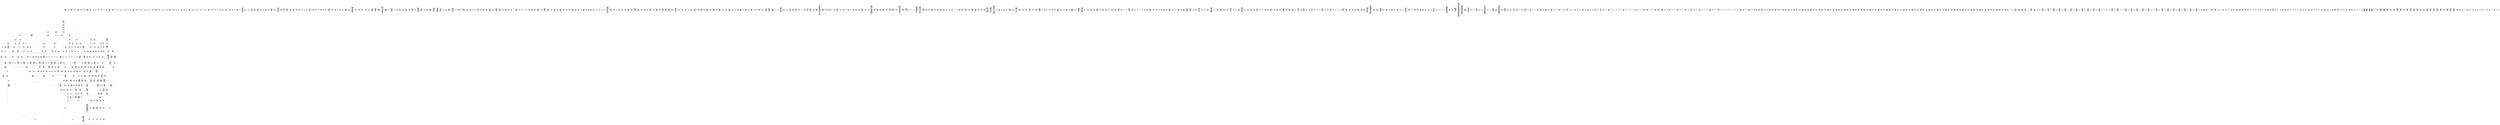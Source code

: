 /* Generated by GvGen v.1.0 (https://www.github.com/stricaud/gvgen) */

digraph G {
compound=true;
   node1 [label="[anywhere]"];
   node2 [label="# 0x0
PUSHX Data
PUSHX Data
MSTORE
PUSHX LogicData
CALLDATASIZE
LT
PUSHX Data
JUMPI
"];
   node3 [label="# 0xd
PUSHX Data
CALLDATALOAD
PUSHX BitData
SHR
PUSHX LogicData
GT
PUSHX Data
JUMPI
"];
   node4 [label="# 0x1e
PUSHX LogicData
GT
PUSHX Data
JUMPI
"];
   node5 [label="# 0x29
PUSHX LogicData
GT
PUSHX Data
JUMPI
"];
   node6 [label="# 0x34
PUSHX LogicData
EQ
PUSHX Data
JUMPI
"];
   node7 [label="# 0x3f
PUSHX LogicData
EQ
PUSHX Data
JUMPI
"];
   node8 [label="# 0x4a
PUSHX LogicData
EQ
PUSHX Data
JUMPI
"];
   node9 [label="# 0x55
PUSHX LogicData
EQ
PUSHX Data
JUMPI
"];
   node10 [label="# 0x60
PUSHX Data
JUMP
"];
   node11 [label="# 0x64
JUMPDEST
PUSHX LogicData
EQ
PUSHX Data
JUMPI
"];
   node12 [label="# 0x70
PUSHX LogicData
EQ
PUSHX Data
JUMPI
"];
   node13 [label="# 0x7b
PUSHX LogicData
EQ
PUSHX Data
JUMPI
"];
   node14 [label="# 0x86
PUSHX LogicData
EQ
PUSHX Data
JUMPI
"];
   node15 [label="# 0x91
PUSHX Data
JUMP
"];
   node16 [label="# 0x95
JUMPDEST
PUSHX LogicData
GT
PUSHX Data
JUMPI
"];
   node17 [label="# 0xa1
PUSHX LogicData
EQ
PUSHX Data
JUMPI
"];
   node18 [label="# 0xac
PUSHX LogicData
EQ
PUSHX Data
JUMPI
"];
   node19 [label="# 0xb7
PUSHX LogicData
EQ
PUSHX Data
JUMPI
"];
   node20 [label="# 0xc2
PUSHX LogicData
EQ
PUSHX Data
JUMPI
"];
   node21 [label="# 0xcd
PUSHX Data
JUMP
"];
   node22 [label="# 0xd1
JUMPDEST
PUSHX LogicData
EQ
PUSHX Data
JUMPI
"];
   node23 [label="# 0xdd
PUSHX LogicData
EQ
PUSHX Data
JUMPI
"];
   node24 [label="# 0xe8
PUSHX LogicData
EQ
PUSHX Data
JUMPI
"];
   node25 [label="# 0xf3
PUSHX Data
JUMP
"];
   node26 [label="# 0xf7
JUMPDEST
PUSHX LogicData
GT
PUSHX Data
JUMPI
"];
   node27 [label="# 0x103
PUSHX LogicData
GT
PUSHX Data
JUMPI
"];
   node28 [label="# 0x10e
PUSHX LogicData
EQ
PUSHX Data
JUMPI
"];
   node29 [label="# 0x119
PUSHX LogicData
EQ
PUSHX Data
JUMPI
"];
   node30 [label="# 0x124
PUSHX LogicData
EQ
PUSHX Data
JUMPI
"];
   node31 [label="# 0x12f
PUSHX LogicData
EQ
PUSHX Data
JUMPI
"];
   node32 [label="# 0x13a
PUSHX Data
JUMP
"];
   node33 [label="# 0x13e
JUMPDEST
PUSHX LogicData
EQ
PUSHX Data
JUMPI
"];
   node34 [label="# 0x14a
PUSHX LogicData
EQ
PUSHX Data
JUMPI
"];
   node35 [label="# 0x155
PUSHX LogicData
EQ
PUSHX Data
JUMPI
"];
   node36 [label="# 0x160
PUSHX LogicData
EQ
PUSHX Data
JUMPI
"];
   node37 [label="# 0x16b
PUSHX Data
JUMP
"];
   node38 [label="# 0x16f
JUMPDEST
PUSHX LogicData
GT
PUSHX Data
JUMPI
"];
   node39 [label="# 0x17b
PUSHX LogicData
EQ
PUSHX Data
JUMPI
"];
   node40 [label="# 0x186
PUSHX LogicData
EQ
PUSHX Data
JUMPI
"];
   node41 [label="# 0x191
PUSHX LogicData
EQ
PUSHX Data
JUMPI
"];
   node42 [label="# 0x19c
PUSHX LogicData
EQ
PUSHX Data
JUMPI
"];
   node43 [label="# 0x1a7
PUSHX Data
JUMP
"];
   node44 [label="# 0x1ab
JUMPDEST
PUSHX LogicData
EQ
PUSHX Data
JUMPI
"];
   node45 [label="# 0x1b7
PUSHX LogicData
EQ
PUSHX Data
JUMPI
"];
   node46 [label="# 0x1c2
PUSHX LogicData
EQ
PUSHX Data
JUMPI
"];
   node47 [label="# 0x1cd
JUMPDEST
PUSHX Data
REVERT
"];
   node48 [label="# 0x1d2
JUMPDEST
CALLVALUE
ISZERO
PUSHX Data
JUMPI
"];
   node49 [label="# 0x1da
PUSHX Data
REVERT
"];
   node50 [label="# 0x1de
JUMPDEST
PUSHX Data
PUSHX ArithData
CALLDATASIZE
SUB
ADD
PUSHX Data
PUSHX Data
JUMP
"];
   node51 [label="# 0x1f4
JUMPDEST
PUSHX Data
JUMP
"];
   node52 [label="# 0x1f9
JUMPDEST
PUSHX MemData
MLOAD
PUSHX Data
PUSHX Data
JUMP
"];
   node53 [label="# 0x206
JUMPDEST
PUSHX MemData
MLOAD
SUB
RETURN
"];
   node54 [label="# 0x20f
JUMPDEST
CALLVALUE
ISZERO
PUSHX Data
JUMPI
"];
   node55 [label="# 0x217
PUSHX Data
REVERT
"];
   node56 [label="# 0x21b
JUMPDEST
PUSHX Data
PUSHX Data
JUMP
"];
   node57 [label="# 0x224
JUMPDEST
PUSHX MemData
MLOAD
PUSHX Data
PUSHX Data
JUMP
"];
   node58 [label="# 0x231
JUMPDEST
PUSHX MemData
MLOAD
SUB
RETURN
"];
   node59 [label="# 0x23a
JUMPDEST
CALLVALUE
ISZERO
PUSHX Data
JUMPI
"];
   node60 [label="# 0x242
PUSHX Data
REVERT
"];
   node61 [label="# 0x246
JUMPDEST
PUSHX Data
PUSHX ArithData
CALLDATASIZE
SUB
ADD
PUSHX Data
PUSHX Data
JUMP
"];
   node62 [label="# 0x25c
JUMPDEST
PUSHX Data
JUMP
"];
   node63 [label="# 0x261
JUMPDEST
PUSHX MemData
MLOAD
PUSHX Data
PUSHX Data
JUMP
"];
   node64 [label="# 0x26e
JUMPDEST
PUSHX MemData
MLOAD
SUB
RETURN
"];
   node65 [label="# 0x277
JUMPDEST
CALLVALUE
ISZERO
PUSHX Data
JUMPI
"];
   node66 [label="# 0x27f
PUSHX Data
REVERT
"];
   node67 [label="# 0x283
JUMPDEST
PUSHX Data
PUSHX ArithData
CALLDATASIZE
SUB
ADD
PUSHX Data
PUSHX Data
JUMP
"];
   node68 [label="# 0x299
JUMPDEST
PUSHX Data
JUMP
"];
   node69 [label="# 0x29e
JUMPDEST
STOP
"];
   node70 [label="# 0x2a0
JUMPDEST
CALLVALUE
ISZERO
PUSHX Data
JUMPI
"];
   node71 [label="# 0x2a8
PUSHX Data
REVERT
"];
   node72 [label="# 0x2ac
JUMPDEST
PUSHX Data
PUSHX Data
JUMP
"];
   node73 [label="# 0x2b5
JUMPDEST
PUSHX MemData
MLOAD
PUSHX Data
PUSHX Data
JUMP
"];
   node74 [label="# 0x2c2
JUMPDEST
PUSHX MemData
MLOAD
SUB
RETURN
"];
   node75 [label="# 0x2cb
JUMPDEST
CALLVALUE
ISZERO
PUSHX Data
JUMPI
"];
   node76 [label="# 0x2d3
PUSHX Data
REVERT
"];
   node77 [label="# 0x2d7
JUMPDEST
PUSHX Data
PUSHX ArithData
CALLDATASIZE
SUB
ADD
PUSHX Data
PUSHX Data
JUMP
"];
   node78 [label="# 0x2ed
JUMPDEST
PUSHX Data
JUMP
"];
   node79 [label="# 0x2f2
JUMPDEST
STOP
"];
   node80 [label="# 0x2f4
JUMPDEST
CALLVALUE
ISZERO
PUSHX Data
JUMPI
"];
   node81 [label="# 0x2fc
PUSHX Data
REVERT
"];
   node82 [label="# 0x300
JUMPDEST
PUSHX Data
PUSHX ArithData
CALLDATASIZE
SUB
ADD
PUSHX Data
PUSHX Data
JUMP
"];
   node83 [label="# 0x316
JUMPDEST
PUSHX Data
JUMP
"];
   node84 [label="# 0x31b
JUMPDEST
PUSHX MemData
MLOAD
PUSHX Data
PUSHX Data
JUMP
"];
   node85 [label="# 0x328
JUMPDEST
PUSHX MemData
MLOAD
SUB
RETURN
"];
   node86 [label="# 0x331
JUMPDEST
CALLVALUE
ISZERO
PUSHX Data
JUMPI
"];
   node87 [label="# 0x339
PUSHX Data
REVERT
"];
   node88 [label="# 0x33d
JUMPDEST
PUSHX Data
PUSHX Data
JUMP
"];
   node89 [label="# 0x346
JUMPDEST
STOP
"];
   node90 [label="# 0x348
JUMPDEST
CALLVALUE
ISZERO
PUSHX Data
JUMPI
"];
   node91 [label="# 0x350
PUSHX Data
REVERT
"];
   node92 [label="# 0x354
JUMPDEST
PUSHX Data
PUSHX Data
JUMP
"];
   node93 [label="# 0x35d
JUMPDEST
STOP
"];
   node94 [label="# 0x35f
JUMPDEST
CALLVALUE
ISZERO
PUSHX Data
JUMPI
"];
   node95 [label="# 0x367
PUSHX Data
REVERT
"];
   node96 [label="# 0x36b
JUMPDEST
PUSHX Data
PUSHX ArithData
CALLDATASIZE
SUB
ADD
PUSHX Data
PUSHX Data
JUMP
"];
   node97 [label="# 0x381
JUMPDEST
PUSHX Data
JUMP
"];
   node98 [label="# 0x386
JUMPDEST
STOP
"];
   node99 [label="# 0x388
JUMPDEST
CALLVALUE
ISZERO
PUSHX Data
JUMPI
"];
   node100 [label="# 0x390
PUSHX Data
REVERT
"];
   node101 [label="# 0x394
JUMPDEST
PUSHX Data
PUSHX ArithData
CALLDATASIZE
SUB
ADD
PUSHX Data
PUSHX Data
JUMP
"];
   node102 [label="# 0x3aa
JUMPDEST
PUSHX Data
JUMP
"];
   node103 [label="# 0x3af
JUMPDEST
STOP
"];
   node104 [label="# 0x3b1
JUMPDEST
CALLVALUE
ISZERO
PUSHX Data
JUMPI
"];
   node105 [label="# 0x3b9
PUSHX Data
REVERT
"];
   node106 [label="# 0x3bd
JUMPDEST
PUSHX Data
PUSHX ArithData
CALLDATASIZE
SUB
ADD
PUSHX Data
PUSHX Data
JUMP
"];
   node107 [label="# 0x3d3
JUMPDEST
PUSHX Data
JUMP
"];
   node108 [label="# 0x3d8
JUMPDEST
PUSHX MemData
MLOAD
PUSHX Data
PUSHX Data
JUMP
"];
   node109 [label="# 0x3e5
JUMPDEST
PUSHX MemData
MLOAD
SUB
RETURN
"];
   node110 [label="# 0x3ee
JUMPDEST
CALLVALUE
ISZERO
PUSHX Data
JUMPI
"];
   node111 [label="# 0x3f6
PUSHX Data
REVERT
"];
   node112 [label="# 0x3fa
JUMPDEST
PUSHX Data
PUSHX ArithData
CALLDATASIZE
SUB
ADD
PUSHX Data
PUSHX Data
JUMP
"];
   node113 [label="# 0x410
JUMPDEST
PUSHX Data
JUMP
"];
   node114 [label="# 0x415
JUMPDEST
STOP
"];
   node115 [label="# 0x417
JUMPDEST
CALLVALUE
ISZERO
PUSHX Data
JUMPI
"];
   node116 [label="# 0x41f
PUSHX Data
REVERT
"];
   node117 [label="# 0x423
JUMPDEST
PUSHX Data
PUSHX Data
JUMP
"];
   node118 [label="# 0x42c
JUMPDEST
PUSHX MemData
MLOAD
PUSHX Data
PUSHX Data
JUMP
"];
   node119 [label="# 0x439
JUMPDEST
PUSHX MemData
MLOAD
SUB
RETURN
"];
   node120 [label="# 0x442
JUMPDEST
CALLVALUE
ISZERO
PUSHX Data
JUMPI
"];
   node121 [label="# 0x44a
PUSHX Data
REVERT
"];
   node122 [label="# 0x44e
JUMPDEST
PUSHX Data
PUSHX ArithData
CALLDATASIZE
SUB
ADD
PUSHX Data
PUSHX Data
JUMP
"];
   node123 [label="# 0x464
JUMPDEST
PUSHX Data
JUMP
"];
   node124 [label="# 0x469
JUMPDEST
STOP
"];
   node125 [label="# 0x46b
JUMPDEST
CALLVALUE
ISZERO
PUSHX Data
JUMPI
"];
   node126 [label="# 0x473
PUSHX Data
REVERT
"];
   node127 [label="# 0x477
JUMPDEST
PUSHX Data
PUSHX ArithData
CALLDATASIZE
SUB
ADD
PUSHX Data
PUSHX Data
JUMP
"];
   node128 [label="# 0x48d
JUMPDEST
PUSHX Data
JUMP
"];
   node129 [label="# 0x492
JUMPDEST
PUSHX MemData
MLOAD
PUSHX Data
PUSHX Data
JUMP
"];
   node130 [label="# 0x49f
JUMPDEST
PUSHX MemData
MLOAD
SUB
RETURN
"];
   node131 [label="# 0x4a8
JUMPDEST
CALLVALUE
ISZERO
PUSHX Data
JUMPI
"];
   node132 [label="# 0x4b0
PUSHX Data
REVERT
"];
   node133 [label="# 0x4b4
JUMPDEST
PUSHX Data
PUSHX ArithData
CALLDATASIZE
SUB
ADD
PUSHX Data
PUSHX Data
JUMP
"];
   node134 [label="# 0x4ca
JUMPDEST
PUSHX Data
JUMP
"];
   node135 [label="# 0x4cf
JUMPDEST
STOP
"];
   node136 [label="# 0x4d1
JUMPDEST
CALLVALUE
ISZERO
PUSHX Data
JUMPI
"];
   node137 [label="# 0x4d9
PUSHX Data
REVERT
"];
   node138 [label="# 0x4dd
JUMPDEST
PUSHX Data
PUSHX ArithData
CALLDATASIZE
SUB
ADD
PUSHX Data
PUSHX Data
JUMP
"];
   node139 [label="# 0x4f3
JUMPDEST
PUSHX Data
JUMP
"];
   node140 [label="# 0x4f8
JUMPDEST
PUSHX MemData
MLOAD
PUSHX Data
PUSHX Data
JUMP
"];
   node141 [label="# 0x505
JUMPDEST
PUSHX MemData
MLOAD
SUB
RETURN
"];
   node142 [label="# 0x50e
JUMPDEST
CALLVALUE
ISZERO
PUSHX Data
JUMPI
"];
   node143 [label="# 0x516
PUSHX Data
REVERT
"];
   node144 [label="# 0x51a
JUMPDEST
PUSHX Data
PUSHX Data
JUMP
"];
   node145 [label="# 0x523
JUMPDEST
STOP
"];
   node146 [label="# 0x525
JUMPDEST
CALLVALUE
ISZERO
PUSHX Data
JUMPI
"];
   node147 [label="# 0x52d
PUSHX Data
REVERT
"];
   node148 [label="# 0x531
JUMPDEST
PUSHX Data
PUSHX Data
JUMP
"];
   node149 [label="# 0x53a
JUMPDEST
STOP
"];
   node150 [label="# 0x53c
JUMPDEST
CALLVALUE
ISZERO
PUSHX Data
JUMPI
"];
   node151 [label="# 0x544
PUSHX Data
REVERT
"];
   node152 [label="# 0x548
JUMPDEST
PUSHX Data
PUSHX Data
JUMP
"];
   node153 [label="# 0x551
JUMPDEST
PUSHX MemData
MLOAD
PUSHX Data
PUSHX Data
JUMP
"];
   node154 [label="# 0x55e
JUMPDEST
PUSHX MemData
MLOAD
SUB
RETURN
"];
   node155 [label="# 0x567
JUMPDEST
PUSHX Data
PUSHX ArithData
CALLDATASIZE
SUB
ADD
PUSHX Data
PUSHX Data
JUMP
"];
   node156 [label="# 0x57c
JUMPDEST
PUSHX Data
JUMP
"];
   node157 [label="# 0x581
JUMPDEST
STOP
"];
   node158 [label="# 0x583
JUMPDEST
CALLVALUE
ISZERO
PUSHX Data
JUMPI
"];
   node159 [label="# 0x58b
PUSHX Data
REVERT
"];
   node160 [label="# 0x58f
JUMPDEST
PUSHX Data
PUSHX Data
JUMP
"];
   node161 [label="# 0x598
JUMPDEST
PUSHX MemData
MLOAD
PUSHX Data
PUSHX Data
JUMP
"];
   node162 [label="# 0x5a5
JUMPDEST
PUSHX MemData
MLOAD
SUB
RETURN
"];
   node163 [label="# 0x5ae
JUMPDEST
CALLVALUE
ISZERO
PUSHX Data
JUMPI
"];
   node164 [label="# 0x5b6
PUSHX Data
REVERT
"];
   node165 [label="# 0x5ba
JUMPDEST
PUSHX Data
PUSHX ArithData
CALLDATASIZE
SUB
ADD
PUSHX Data
PUSHX Data
JUMP
"];
   node166 [label="# 0x5d0
JUMPDEST
PUSHX Data
JUMP
"];
   node167 [label="# 0x5d5
JUMPDEST
STOP
"];
   node168 [label="# 0x5d7
JUMPDEST
CALLVALUE
ISZERO
PUSHX Data
JUMPI
"];
   node169 [label="# 0x5df
PUSHX Data
REVERT
"];
   node170 [label="# 0x5e3
JUMPDEST
PUSHX Data
PUSHX ArithData
CALLDATASIZE
SUB
ADD
PUSHX Data
PUSHX Data
JUMP
"];
   node171 [label="# 0x5f9
JUMPDEST
PUSHX Data
JUMP
"];
   node172 [label="# 0x5fe
JUMPDEST
STOP
"];
   node173 [label="# 0x600
JUMPDEST
CALLVALUE
ISZERO
PUSHX Data
JUMPI
"];
   node174 [label="# 0x608
PUSHX Data
REVERT
"];
   node175 [label="# 0x60c
JUMPDEST
PUSHX Data
PUSHX ArithData
CALLDATASIZE
SUB
ADD
PUSHX Data
PUSHX Data
JUMP
"];
   node176 [label="# 0x622
JUMPDEST
PUSHX Data
JUMP
"];
   node177 [label="# 0x627
JUMPDEST
PUSHX MemData
MLOAD
PUSHX Data
PUSHX Data
JUMP
"];
   node178 [label="# 0x634
JUMPDEST
PUSHX MemData
MLOAD
SUB
RETURN
"];
   node179 [label="# 0x63d
JUMPDEST
CALLVALUE
ISZERO
PUSHX Data
JUMPI
"];
   node180 [label="# 0x645
PUSHX Data
REVERT
"];
   node181 [label="# 0x649
JUMPDEST
PUSHX Data
PUSHX ArithData
CALLDATASIZE
SUB
ADD
PUSHX Data
PUSHX Data
JUMP
"];
   node182 [label="# 0x65f
JUMPDEST
PUSHX Data
JUMP
"];
   node183 [label="# 0x664
JUMPDEST
STOP
"];
   node184 [label="# 0x666
JUMPDEST
CALLVALUE
ISZERO
PUSHX Data
JUMPI
"];
   node185 [label="# 0x66e
PUSHX Data
REVERT
"];
   node186 [label="# 0x672
JUMPDEST
PUSHX Data
PUSHX Data
JUMP
"];
   node187 [label="# 0x67b
JUMPDEST
PUSHX MemData
MLOAD
PUSHX Data
PUSHX Data
JUMP
"];
   node188 [label="# 0x688
JUMPDEST
PUSHX MemData
MLOAD
SUB
RETURN
"];
   node189 [label="# 0x691
JUMPDEST
CALLVALUE
ISZERO
PUSHX Data
JUMPI
"];
   node190 [label="# 0x699
PUSHX Data
REVERT
"];
   node191 [label="# 0x69d
JUMPDEST
PUSHX Data
PUSHX ArithData
CALLDATASIZE
SUB
ADD
PUSHX Data
PUSHX Data
JUMP
"];
   node192 [label="# 0x6b3
JUMPDEST
PUSHX Data
JUMP
"];
   node193 [label="# 0x6b8
JUMPDEST
PUSHX MemData
MLOAD
PUSHX Data
PUSHX Data
JUMP
"];
   node194 [label="# 0x6c5
JUMPDEST
PUSHX MemData
MLOAD
SUB
RETURN
"];
   node195 [label="# 0x6ce
JUMPDEST
CALLVALUE
ISZERO
PUSHX Data
JUMPI
"];
   node196 [label="# 0x6d6
PUSHX Data
REVERT
"];
   node197 [label="# 0x6da
JUMPDEST
PUSHX Data
PUSHX ArithData
CALLDATASIZE
SUB
ADD
PUSHX Data
PUSHX Data
JUMP
"];
   node198 [label="# 0x6f0
JUMPDEST
PUSHX Data
JUMP
"];
   node199 [label="# 0x6f5
JUMPDEST
STOP
"];
   node200 [label="# 0x6f7
JUMPDEST
PUSHX Data
PUSHX Data
PUSHX Data
JUMP
"];
   node201 [label="# 0x702
JUMPDEST
JUMP
"];
   node202 [label="# 0x709
JUMPDEST
PUSHX Data
PUSHX StorData
SLOAD
PUSHX Data
PUSHX Data
JUMP
"];
   node203 [label="# 0x718
JUMPDEST
PUSHX ArithData
ADD
PUSHX ArithData
DIV
MUL
PUSHX ArithData
ADD
PUSHX MemData
MLOAD
ADD
PUSHX Data
MSTORE
MSTORE
PUSHX ArithData
ADD
SLOAD
PUSHX Data
PUSHX Data
JUMP
"];
   node204 [label="# 0x744
JUMPDEST
ISZERO
PUSHX Data
JUMPI
"];
   node205 [label="# 0x74b
PUSHX LogicData
LT
PUSHX Data
JUMPI
"];
   node206 [label="# 0x753
PUSHX ArithData
SLOAD
DIV
MUL
MSTORE
PUSHX ArithData
ADD
PUSHX Data
JUMP
"];
   node207 [label="# 0x766
JUMPDEST
ADD
PUSHX Data
MSTORE
PUSHX Data
PUSHX Data
SHA3
"];
   node208 [label="# 0x774
JUMPDEST
SLOAD
MSTORE
PUSHX ArithData
ADD
PUSHX ArithData
ADD
GT
PUSHX Data
JUMPI
"];
   node209 [label="# 0x788
SUB
PUSHX BitData
AND
ADD
"];
   node210 [label="# 0x791
JUMPDEST
JUMP
"];
   node211 [label="# 0x79b
JUMPDEST
PUSHX Data
PUSHX Data
PUSHX Data
JUMP
"];
   node212 [label="# 0x7a6
JUMPDEST
PUSHX Data
JUMPI
"];
   node213 [label="# 0x7ab
PUSHX MemData
MLOAD
PUSHX Data
MSTORE
PUSHX ArithData
ADD
PUSHX Data
PUSHX Data
JUMP
"];
   node214 [label="# 0x7dc
JUMPDEST
PUSHX MemData
MLOAD
SUB
REVERT
"];
   node215 [label="# 0x7e5
JUMPDEST
PUSHX Data
PUSHX ArithData
MSTORE
PUSHX ArithData
ADD
MSTORE
PUSHX ArithData
ADD
PUSHX Data
SHA3
PUSHX ArithData
SLOAD
PUSHX ArithData
EXP
DIV
PUSHX BitData
AND
JUMP
"];
   node216 [label="# 0x820
JUMPDEST
PUSHX Data
PUSHX Data
PUSHX Data
JUMP
"];
   node217 [label="# 0x82b
JUMPDEST
PUSHX BitData
AND
PUSHX BitData
AND
EQ
ISZERO
PUSHX Data
JUMPI
"];
   node218 [label="# 0x862
PUSHX MemData
MLOAD
PUSHX Data
MSTORE
PUSHX ArithData
ADD
PUSHX Data
PUSHX Data
JUMP
"];
   node219 [label="# 0x893
JUMPDEST
PUSHX MemData
MLOAD
SUB
REVERT
"];
   node220 [label="# 0x89c
JUMPDEST
PUSHX BitData
AND
PUSHX Data
PUSHX Data
JUMP
"];
   node221 [label="# 0x8bb
JUMPDEST
PUSHX BitData
AND
EQ
PUSHX Data
JUMPI
"];
   node222 [label="# 0x8d8
PUSHX Data
PUSHX Data
PUSHX Data
JUMP
"];
   node223 [label="# 0x8e4
JUMPDEST
PUSHX Data
JUMP
"];
   node224 [label="# 0x8e9
JUMPDEST
"];
   node225 [label="# 0x8ea
JUMPDEST
PUSHX Data
JUMPI
"];
   node226 [label="# 0x8ef
PUSHX MemData
MLOAD
PUSHX Data
MSTORE
PUSHX ArithData
ADD
PUSHX Data
PUSHX Data
JUMP
"];
   node227 [label="# 0x920
JUMPDEST
PUSHX MemData
MLOAD
SUB
REVERT
"];
   node228 [label="# 0x929
JUMPDEST
PUSHX Data
PUSHX Data
JUMP
"];
   node229 [label="# 0x933
JUMPDEST
JUMP
"];
   node230 [label="# 0x938
JUMPDEST
PUSHX Data
PUSHX StorData
SLOAD
JUMP
"];
   node231 [label="# 0x945
JUMPDEST
PUSHX Data
PUSHX Data
PUSHX Data
JUMP
"];
   node232 [label="# 0x950
JUMPDEST
PUSHX Data
JUMP
"];
   node233 [label="# 0x956
JUMPDEST
PUSHX Data
JUMPI
"];
   node234 [label="# 0x95b
PUSHX MemData
MLOAD
PUSHX Data
MSTORE
PUSHX ArithData
ADD
PUSHX Data
PUSHX Data
JUMP
"];
   node235 [label="# 0x98c
JUMPDEST
PUSHX MemData
MLOAD
SUB
REVERT
"];
   node236 [label="# 0x995
JUMPDEST
PUSHX Data
PUSHX Data
JUMP
"];
   node237 [label="# 0x9a0
JUMPDEST
JUMP
"];
   node238 [label="# 0x9a5
JUMPDEST
PUSHX Data
PUSHX Data
PUSHX Data
JUMP
"];
   node239 [label="# 0x9b0
JUMPDEST
LT
PUSHX Data
JUMPI
"];
   node240 [label="# 0x9b7
PUSHX MemData
MLOAD
PUSHX Data
MSTORE
PUSHX ArithData
ADD
PUSHX Data
PUSHX Data
JUMP
"];
   node241 [label="# 0x9e8
JUMPDEST
PUSHX MemData
MLOAD
SUB
REVERT
"];
   node242 [label="# 0x9f1
JUMPDEST
PUSHX Data
PUSHX ArithData
PUSHX BitData
AND
PUSHX BitData
AND
MSTORE
PUSHX ArithData
ADD
MSTORE
PUSHX ArithData
ADD
PUSHX Data
SHA3
PUSHX ArithData
MSTORE
PUSHX ArithData
ADD
MSTORE
PUSHX ArithData
ADD
PUSHX Data
SHA3
SLOAD
JUMP
"];
   node243 [label="# 0xa4a
JUMPDEST
PUSHX Data
PUSHX Data
JUMP
"];
   node244 [label="# 0xa52
JUMPDEST
PUSHX BitData
AND
PUSHX Data
PUSHX Data
JUMP
"];
   node245 [label="# 0xa70
JUMPDEST
PUSHX BitData
AND
EQ
PUSHX Data
JUMPI
"];
   node246 [label="# 0xa8c
PUSHX MemData
MLOAD
PUSHX Data
MSTORE
PUSHX ArithData
ADD
PUSHX Data
PUSHX Data
JUMP
"];
   node247 [label="# 0xabd
JUMPDEST
PUSHX MemData
MLOAD
SUB
REVERT
"];
   node248 [label="# 0xac6
JUMPDEST
PUSHX StorData
PUSHX ArithData
SLOAD
PUSHX ArithData
EXP
DIV
PUSHX BitData
AND
ISZERO
PUSHX Data
JUMPI
"];
   node249 [label="# 0xadc
PUSHX MemData
MLOAD
PUSHX Data
MSTORE
PUSHX ArithData
ADD
PUSHX Data
PUSHX Data
JUMP
"];
   node250 [label="# 0xb0d
JUMPDEST
PUSHX MemData
MLOAD
SUB
REVERT
"];
   node251 [label="# 0xb16
JUMPDEST
PUSHX Data
PUSHX Data
JUMP
"];
   node252 [label="# 0xb1e
JUMPDEST
ISZERO
PUSHX Data
JUMPI
"];
   node253 [label="# 0xb24
PUSHX MemData
MLOAD
PUSHX Data
MSTORE
PUSHX ArithData
ADD
PUSHX Data
PUSHX Data
JUMP
"];
   node254 [label="# 0xb55
JUMPDEST
PUSHX MemData
MLOAD
SUB
REVERT
"];
   node255 [label="# 0xb5e
JUMPDEST
PUSHX Data
PUSHX Data
JUMP
"];
   node256 [label="# 0xb66
JUMPDEST
PUSHX StorData
SLOAD
EQ
PUSHX Data
JUMPI
"];
   node257 [label="# 0xb6f
PUSHX MemData
MLOAD
PUSHX Data
MSTORE
PUSHX ArithData
ADD
PUSHX Data
PUSHX Data
JUMP
"];
   node258 [label="# 0xba0
JUMPDEST
PUSHX MemData
MLOAD
SUB
REVERT
"];
   node259 [label="# 0xba9
JUMPDEST
PUSHX LogicData
PUSHX StorData
PUSHX ArithData
PUSHX ArithData
EXP
SLOAD
PUSHX ArithData
MUL
NOT
AND
ISZERO
ISZERO
MUL
OR
SSTORE
CALLER
PUSHX BitData
AND
PUSHX Data
PUSHX MemData
MLOAD
PUSHX MemData
MLOAD
SUB
LOGX
JUMP
"];
   node260 [label="# 0xc09
JUMPDEST
PUSHX Data
PUSHX Data
JUMP
"];
   node261 [label="# 0xc11
JUMPDEST
PUSHX BitData
AND
PUSHX Data
PUSHX Data
JUMP
"];
   node262 [label="# 0xc2f
JUMPDEST
PUSHX BitData
AND
EQ
PUSHX Data
JUMPI
"];
   node263 [label="# 0xc4b
PUSHX MemData
MLOAD
PUSHX Data
MSTORE
PUSHX ArithData
ADD
PUSHX Data
PUSHX Data
JUMP
"];
   node264 [label="# 0xc7c
JUMPDEST
PUSHX MemData
MLOAD
SUB
REVERT
"];
   node265 [label="# 0xc85
JUMPDEST
PUSHX Data
SELFBALANCE
PUSHX Data
PUSHX Data
PUSHX Data
PUSHX BitData
PUSHX BitData
AND
JUMP
"];
   node266 [label="# 0xca0
JUMPDEST
CALLER
PUSHX BitData
AND
PUSHX Data
PUSHX Data
PUSHX BitData
PUSHX BitData
AND
JUMP
"];
   node267 [label="# 0xccf
JUMPDEST
ISZERO
MUL
PUSHX MemData
MLOAD
PUSHX Data
PUSHX MemData
MLOAD
SUB
CALL
ISZERO
ISZERO
PUSHX Data
JUMPI
"];
   node268 [label="# 0xcf1
RETURNDATASIZE
PUSHX Data
RETURNDATACOPY
RETURNDATASIZE
PUSHX Data
REVERT
"];
   node269 [label="# 0xcfa
JUMPDEST
PUSHX StorData
PUSHX ArithData
SLOAD
PUSHX ArithData
EXP
DIV
PUSHX BitData
AND
PUSHX BitData
AND
PUSHX ArithData
ISZERO
MUL
PUSHX MemData
MLOAD
PUSHX Data
PUSHX MemData
MLOAD
SUB
CALL
ISZERO
ISZERO
PUSHX Data
JUMPI
"];
   node270 [label="# 0xd5a
RETURNDATASIZE
PUSHX Data
RETURNDATACOPY
RETURNDATASIZE
PUSHX Data
REVERT
"];
   node271 [label="# 0xd63
JUMPDEST
JUMP
"];
   node272 [label="# 0xd68
JUMPDEST
PUSHX Data
PUSHX MemData
MLOAD
PUSHX ArithData
ADD
PUSHX Data
MSTORE
PUSHX Data
MSTORE
PUSHX Data
JUMP
"];
   node273 [label="# 0xd83
JUMPDEST
JUMP
"];
   node274 [label="# 0xd88
JUMPDEST
PUSHX Data
PUSHX Data
JUMP
"];
   node275 [label="# 0xd90
JUMPDEST
PUSHX BitData
AND
PUSHX Data
PUSHX Data
JUMP
"];
   node276 [label="# 0xdae
JUMPDEST
PUSHX BitData
AND
EQ
PUSHX Data
JUMPI
"];
   node277 [label="# 0xdca
PUSHX MemData
MLOAD
PUSHX Data
MSTORE
PUSHX ArithData
ADD
PUSHX Data
PUSHX Data
JUMP
"];
   node278 [label="# 0xdfb
JUMPDEST
PUSHX MemData
MLOAD
SUB
REVERT
"];
   node279 [label="# 0xe04
JUMPDEST
PUSHX BitData
PUSHX BitData
AND
PUSHX BitData
AND
EQ
ISZERO
PUSHX Data
JUMPI
"];
   node280 [label="# 0xe3a
PUSHX Data
REVERT
"];
   node281 [label="# 0xe3e
JUMPDEST
PUSHX Data
PUSHX BitData
AND
PUSHX BitData
ADDRESS
PUSHX MemData
MLOAD
PUSHX BitData
AND
PUSHX BitData
SHL
MSTORE
PUSHX ArithData
ADD
PUSHX Data
PUSHX Data
JUMP
"];
   node282 [label="# 0xe79
JUMPDEST
PUSHX Data
PUSHX MemData
MLOAD
SUB
EXTCODESIZE
ISZERO
ISZERO
PUSHX Data
JUMPI
"];
   node283 [label="# 0xe8d
PUSHX Data
REVERT
"];
   node284 [label="# 0xe91
JUMPDEST
GAS
STATICCALL
ISZERO
ISZERO
PUSHX Data
JUMPI
"];
   node285 [label="# 0xe9c
RETURNDATASIZE
PUSHX Data
RETURNDATACOPY
RETURNDATASIZE
PUSHX Data
REVERT
"];
   node286 [label="# 0xea5
JUMPDEST
PUSHX MemData
MLOAD
RETURNDATASIZE
PUSHX BitData
NOT
PUSHX ArithData
ADD
AND
ADD
PUSHX Data
MSTORE
ADD
PUSHX Data
PUSHX Data
JUMP
"];
   node287 [label="# 0xec9
JUMPDEST
PUSHX BitData
AND
PUSHX BitData
CALLER
PUSHX MemData
MLOAD
PUSHX BitData
AND
PUSHX BitData
SHL
MSTORE
PUSHX ArithData
ADD
PUSHX Data
PUSHX Data
JUMP
"];
   node288 [label="# 0xf06
JUMPDEST
PUSHX Data
PUSHX MemData
MLOAD
SUB
PUSHX Data
EXTCODESIZE
ISZERO
ISZERO
PUSHX Data
JUMPI
"];
   node289 [label="# 0xf1c
PUSHX Data
REVERT
"];
   node290 [label="# 0xf20
JUMPDEST
GAS
CALL
ISZERO
ISZERO
PUSHX Data
JUMPI
"];
   node291 [label="# 0xf2b
RETURNDATASIZE
PUSHX Data
RETURNDATACOPY
RETURNDATASIZE
PUSHX Data
REVERT
"];
   node292 [label="# 0xf34
JUMPDEST
PUSHX MemData
MLOAD
RETURNDATASIZE
PUSHX BitData
NOT
PUSHX ArithData
ADD
AND
ADD
PUSHX Data
MSTORE
ADD
PUSHX Data
PUSHX Data
JUMP
"];
   node293 [label="# 0xf58
JUMPDEST
JUMP
"];
   node294 [label="# 0xf5d
JUMPDEST
PUSHX Data
PUSHX Data
PUSHX Data
JUMP
"];
   node295 [label="# 0xf67
JUMPDEST
LT
PUSHX Data
JUMPI
"];
   node296 [label="# 0xf6e
PUSHX MemData
MLOAD
PUSHX Data
MSTORE
PUSHX ArithData
ADD
PUSHX Data
PUSHX Data
JUMP
"];
   node297 [label="# 0xf9f
JUMPDEST
PUSHX MemData
MLOAD
SUB
REVERT
"];
   node298 [label="# 0xfa8
JUMPDEST
PUSHX StorData
SLOAD
LT
PUSHX Data
JUMPI
"];
   node299 [label="# 0xfb4
PUSHX Data
PUSHX Data
JUMP
"];
   node300 [label="# 0xfbb
JUMPDEST
"];
   node301 [label="# 0xfbc
JUMPDEST
PUSHX Data
MSTORE
PUSHX Data
PUSHX Data
SHA3
ADD
SLOAD
JUMP
"];
   node302 [label="# 0xfce
JUMPDEST
PUSHX Data
PUSHX Data
JUMP
"];
   node303 [label="# 0xfd6
JUMPDEST
PUSHX BitData
AND
PUSHX Data
PUSHX Data
JUMP
"];
   node304 [label="# 0xff4
JUMPDEST
PUSHX BitData
AND
EQ
PUSHX Data
JUMPI
"];
   node305 [label="# 0x1010
PUSHX MemData
MLOAD
PUSHX Data
MSTORE
PUSHX ArithData
ADD
PUSHX Data
PUSHX Data
JUMP
"];
   node306 [label="# 0x1041
JUMPDEST
PUSHX MemData
MLOAD
SUB
REVERT
"];
   node307 [label="# 0x104a
JUMPDEST
PUSHX StorData
PUSHX ArithData
SLOAD
PUSHX ArithData
EXP
DIV
PUSHX BitData
AND
ISZERO
PUSHX Data
JUMPI
"];
   node308 [label="# 0x1060
PUSHX MemData
MLOAD
PUSHX Data
MSTORE
PUSHX ArithData
ADD
PUSHX Data
PUSHX Data
JUMP
"];
   node309 [label="# 0x1091
JUMPDEST
PUSHX MemData
MLOAD
SUB
REVERT
"];
   node310 [label="# 0x109a
JUMPDEST
PUSHX Data
PUSHX Data
PUSHX Data
JUMP
"];
   node311 [label="# 0x10a4
JUMPDEST
ISZERO
PUSHX Data
JUMPI
"];
   node312 [label="# 0x10ad
PUSHX Data
PUSHX Data
JUMP
"];
   node313 [label="# 0x10b4
JUMPDEST
"];
   node314 [label="# 0x10b5
JUMPDEST
PUSHX Data
MLOAD
PUSHX ArithData
ADD
PUSHX Data
PUSHX Data
JUMP
"];
   node315 [label="# 0x10cb
JUMPDEST
ISZERO
PUSHX Data
JUMPI
"];
   node316 [label="# 0x10d3
PUSHX Data
PUSHX Data
JUMP
"];
   node317 [label="# 0x10da
JUMPDEST
"];
   node318 [label="# 0x10db
JUMPDEST
JUMP
"];
   node319 [label="# 0x10df
JUMPDEST
PUSHX Data
PUSHX StorData
PUSHX ArithData
SLOAD
PUSHX ArithData
EXP
DIV
PUSHX BitData
AND
JUMP
"];
   node320 [label="# 0x10f6
JUMPDEST
PUSHX Data
PUSHX Data
JUMP
"];
   node321 [label="# 0x10fe
JUMPDEST
PUSHX BitData
AND
PUSHX Data
PUSHX Data
JUMP
"];
   node322 [label="# 0x111c
JUMPDEST
PUSHX BitData
AND
EQ
PUSHX Data
JUMPI
"];
   node323 [label="# 0x1138
PUSHX MemData
MLOAD
PUSHX Data
MSTORE
PUSHX ArithData
ADD
PUSHX Data
PUSHX Data
JUMP
"];
   node324 [label="# 0x1169
JUMPDEST
PUSHX MemData
MLOAD
SUB
REVERT
"];
   node325 [label="# 0x1172
JUMPDEST
PUSHX StorData
PUSHX ArithData
SLOAD
PUSHX ArithData
EXP
DIV
PUSHX BitData
AND
ISZERO
PUSHX Data
JUMPI
"];
   node326 [label="# 0x1188
PUSHX MemData
MLOAD
PUSHX Data
MSTORE
PUSHX ArithData
ADD
PUSHX Data
PUSHX Data
JUMP
"];
   node327 [label="# 0x11b9
JUMPDEST
PUSHX MemData
MLOAD
SUB
REVERT
"];
   node328 [label="# 0x11c2
JUMPDEST
PUSHX StorData
SLOAD
PUSHX Data
PUSHX Data
PUSHX Data
JUMP
"];
   node329 [label="# 0x11cf
JUMPDEST
GT
ISZERO
PUSHX Data
JUMPI
"];
   node330 [label="# 0x11d6
PUSHX MemData
MLOAD
PUSHX Data
MSTORE
PUSHX ArithData
ADD
PUSHX Data
PUSHX Data
JUMP
"];
   node331 [label="# 0x1207
JUMPDEST
PUSHX MemData
MLOAD
SUB
REVERT
"];
   node332 [label="# 0x1210
JUMPDEST
PUSHX Data
PUSHX Data
JUMP
"];
   node333 [label="# 0x1218
JUMPDEST
PUSHX Data
JUMPI
"];
   node334 [label="# 0x121d
PUSHX MemData
MLOAD
PUSHX Data
MSTORE
PUSHX ArithData
ADD
PUSHX Data
PUSHX Data
JUMP
"];
   node335 [label="# 0x124e
JUMPDEST
PUSHX MemData
MLOAD
SUB
REVERT
"];
   node336 [label="# 0x1257
JUMPDEST
PUSHX Data
PUSHX Data
JUMP
"];
   node337 [label="# 0x125f
JUMPDEST
PUSHX Data
"];
   node338 [label="# 0x1262
JUMPDEST
PUSHX Data
PUSHX Data
PUSHX Data
PUSHX Data
JUMP
"];
   node339 [label="# 0x1270
JUMPDEST
PUSHX Data
JUMP
"];
   node340 [label="# 0x1275
JUMPDEST
PUSHX Data
PUSHX Data
PUSHX Data
JUMP
"];
   node341 [label="# 0x127f
JUMPDEST
PUSHX Data
PUSHX Data
JUMP
"];
   node342 [label="# 0x128a
JUMPDEST
LT
ISZERO
PUSHX Data
JUMPI
"];
   node343 [label="# 0x1297
PUSHX StorData
SLOAD
LT
"];
   node344 [label="# 0x129d
JUMPDEST
PUSHX Data
JUMPI
"];
   node345 [label="# 0x12a2
PUSHX Data
PUSHX Data
JUMP
"];
   node346 [label="# 0x12a9
JUMPDEST
JUMP
"];
   node347 [label="# 0x12ae
JUMPDEST
PUSHX Data
PUSHX Data
PUSHX ArithData
MSTORE
PUSHX ArithData
ADD
MSTORE
PUSHX ArithData
ADD
PUSHX Data
SHA3
PUSHX ArithData
SLOAD
PUSHX ArithData
EXP
DIV
PUSHX BitData
AND
PUSHX BitData
PUSHX BitData
AND
PUSHX BitData
AND
EQ
ISZERO
PUSHX Data
JUMPI
"];
   node348 [label="# 0x131d
PUSHX MemData
MLOAD
PUSHX Data
MSTORE
PUSHX ArithData
ADD
PUSHX Data
PUSHX Data
JUMP
"];
   node349 [label="# 0x134e
JUMPDEST
PUSHX MemData
MLOAD
SUB
REVERT
"];
   node350 [label="# 0x1357
JUMPDEST
JUMP
"];
   node351 [label="# 0x1360
JUMPDEST
PUSHX Data
PUSHX Data
JUMP
"];
   node352 [label="# 0x1368
JUMPDEST
PUSHX BitData
AND
PUSHX Data
PUSHX Data
JUMP
"];
   node353 [label="# 0x1386
JUMPDEST
PUSHX BitData
AND
EQ
PUSHX Data
JUMPI
"];
   node354 [label="# 0x13a2
PUSHX MemData
MLOAD
PUSHX Data
MSTORE
PUSHX ArithData
ADD
PUSHX Data
PUSHX Data
JUMP
"];
   node355 [label="# 0x13d3
JUMPDEST
PUSHX MemData
MLOAD
SUB
REVERT
"];
   node356 [label="# 0x13dc
JUMPDEST
PUSHX StorData
PUSHX ArithData
SLOAD
PUSHX ArithData
EXP
DIV
PUSHX BitData
AND
ISZERO
PUSHX Data
JUMPI
"];
   node357 [label="# 0x13f2
PUSHX MemData
MLOAD
PUSHX Data
MSTORE
PUSHX ArithData
ADD
PUSHX Data
PUSHX Data
JUMP
"];
   node358 [label="# 0x1423
JUMPDEST
PUSHX MemData
MLOAD
SUB
REVERT
"];
   node359 [label="# 0x142c
JUMPDEST
PUSHX Data
PUSHX Data
JUMP
"];
   node360 [label="# 0x1434
JUMPDEST
PUSHX Data
JUMPI
"];
   node361 [label="# 0x1439
PUSHX MemData
MLOAD
PUSHX Data
MSTORE
PUSHX ArithData
ADD
PUSHX Data
PUSHX Data
JUMP
"];
   node362 [label="# 0x146a
JUMPDEST
PUSHX MemData
MLOAD
SUB
REVERT
"];
   node363 [label="# 0x1473
JUMPDEST
PUSHX Data
MLOAD
PUSHX ArithData
ADD
PUSHX Data
PUSHX Data
JUMP
"];
   node364 [label="# 0x1489
JUMPDEST
PUSHX Data
PUSHX Data
JUMP
"];
   node365 [label="# 0x1492
JUMPDEST
CALLER
PUSHX BitData
AND
PUSHX Data
PUSHX MemData
MLOAD
PUSHX MemData
MLOAD
SUB
LOGX
JUMP
"];
   node366 [label="# 0x14d8
JUMPDEST
PUSHX BitData
PUSHX BitData
AND
PUSHX BitData
AND
EQ
ISZERO
PUSHX Data
JUMPI
"];
   node367 [label="# 0x150f
PUSHX MemData
MLOAD
PUSHX Data
MSTORE
PUSHX ArithData
ADD
PUSHX Data
PUSHX Data
JUMP
"];
   node368 [label="# 0x1540
JUMPDEST
PUSHX MemData
MLOAD
SUB
REVERT
"];
   node369 [label="# 0x1549
JUMPDEST
PUSHX Data
PUSHX ArithData
PUSHX BitData
AND
PUSHX BitData
AND
MSTORE
PUSHX ArithData
ADD
MSTORE
PUSHX ArithData
ADD
PUSHX Data
SHA3
SLOAD
JUMP
"];
   node370 [label="# 0x1590
JUMPDEST
PUSHX Data
PUSHX Data
JUMP
"];
   node371 [label="# 0x1598
JUMPDEST
PUSHX BitData
AND
PUSHX Data
PUSHX Data
JUMP
"];
   node372 [label="# 0x15b6
JUMPDEST
PUSHX BitData
AND
EQ
PUSHX Data
JUMPI
"];
   node373 [label="# 0x15d2
PUSHX MemData
MLOAD
PUSHX Data
MSTORE
PUSHX ArithData
ADD
PUSHX Data
PUSHX Data
JUMP
"];
   node374 [label="# 0x1603
JUMPDEST
PUSHX MemData
MLOAD
SUB
REVERT
"];
   node375 [label="# 0x160c
JUMPDEST
PUSHX BitData
PUSHX BitData
AND
PUSHX StorData
PUSHX ArithData
SLOAD
PUSHX ArithData
EXP
DIV
PUSHX BitData
AND
PUSHX BitData
AND
PUSHX Data
PUSHX MemData
MLOAD
PUSHX MemData
MLOAD
SUB
LOGX
PUSHX BitData
PUSHX StorData
PUSHX ArithData
PUSHX ArithData
EXP
SLOAD
PUSHX ArithData
MUL
NOT
AND
PUSHX BitData
AND
MUL
OR
SSTORE
JUMP
"];
   node376 [label="# 0x16cd
JUMPDEST
PUSHX Data
PUSHX Data
JUMP
"];
   node377 [label="# 0x16d5
JUMPDEST
PUSHX BitData
AND
PUSHX Data
PUSHX Data
JUMP
"];
   node378 [label="# 0x16f3
JUMPDEST
PUSHX BitData
AND
EQ
PUSHX Data
JUMPI
"];
   node379 [label="# 0x170f
PUSHX MemData
MLOAD
PUSHX Data
MSTORE
PUSHX ArithData
ADD
PUSHX Data
PUSHX Data
JUMP
"];
   node380 [label="# 0x1740
JUMPDEST
PUSHX MemData
MLOAD
SUB
REVERT
"];
   node381 [label="# 0x1749
JUMPDEST
PUSHX StorData
PUSHX ArithData
SLOAD
PUSHX ArithData
EXP
DIV
PUSHX BitData
AND
ISZERO
PUSHX Data
JUMPI
"];
   node382 [label="# 0x175f
PUSHX MemData
MLOAD
PUSHX Data
MSTORE
PUSHX ArithData
ADD
PUSHX Data
PUSHX Data
JUMP
"];
   node383 [label="# 0x1790
JUMPDEST
PUSHX MemData
MLOAD
SUB
REVERT
"];
   node384 [label="# 0x1799
JUMPDEST
PUSHX Data
PUSHX Data
JUMP
"];
   node385 [label="# 0x17a1
JUMPDEST
JUMP
"];
   node386 [label="# 0x17a3
JUMPDEST
PUSHX Data
PUSHX StorData
PUSHX ArithData
SLOAD
PUSHX ArithData
EXP
DIV
PUSHX BitData
AND
JUMP
"];
   node387 [label="# 0x17cd
JUMPDEST
PUSHX LogicData
GT
PUSHX Data
JUMPI
"];
   node388 [label="# 0x17d6
PUSHX MemData
MLOAD
PUSHX Data
MSTORE
PUSHX ArithData
ADD
PUSHX Data
PUSHX Data
JUMP
"];
   node389 [label="# 0x1807
JUMPDEST
PUSHX MemData
MLOAD
SUB
REVERT
"];
   node390 [label="# 0x1810
JUMPDEST
PUSHX StorData
SLOAD
PUSHX Data
PUSHX Data
PUSHX Data
JUMP
"];
   node391 [label="# 0x181d
JUMPDEST
GT
ISZERO
PUSHX Data
JUMPI
"];
   node392 [label="# 0x1824
PUSHX MemData
MLOAD
PUSHX Data
MSTORE
PUSHX ArithData
ADD
PUSHX Data
PUSHX Data
JUMP
"];
   node393 [label="# 0x1855
JUMPDEST
PUSHX MemData
MLOAD
SUB
REVERT
"];
   node394 [label="# 0x185e
JUMPDEST
PUSHX Data
PUSHX StorData
SLOAD
PUSHX BitData
PUSHX BitData
AND
JUMP
"];
   node395 [label="# 0x1873
JUMPDEST
CALLVALUE
EQ
PUSHX Data
JUMPI
"];
   node396 [label="# 0x187a
PUSHX MemData
MLOAD
PUSHX Data
MSTORE
PUSHX ArithData
ADD
PUSHX Data
PUSHX Data
JUMP
"];
   node397 [label="# 0x18ab
JUMPDEST
PUSHX MemData
MLOAD
SUB
REVERT
"];
   node398 [label="# 0x18b4
JUMPDEST
PUSHX StorData
SLOAD
GT
ISZERO
PUSHX Data
JUMPI
"];
   node399 [label="# 0x18bf
PUSHX MemData
MLOAD
PUSHX Data
MSTORE
PUSHX ArithData
ADD
PUSHX Data
PUSHX Data
JUMP
"];
   node400 [label="# 0x18f0
JUMPDEST
PUSHX MemData
MLOAD
SUB
REVERT
"];
   node401 [label="# 0x18f9
JUMPDEST
PUSHX Data
"];
   node402 [label="# 0x18fc
JUMPDEST
PUSHX Data
PUSHX Data
JUMP
"];
   node403 [label="# 0x1907
JUMPDEST
PUSHX Data
CALLER
PUSHX Data
PUSHX Data
PUSHX Data
JUMP
"];
   node404 [label="# 0x1918
JUMPDEST
PUSHX Data
JUMP
"];
   node405 [label="# 0x191d
JUMPDEST
PUSHX Data
PUSHX Data
PUSHX Data
JUMP
"];
   node406 [label="# 0x1927
JUMPDEST
LT
ISZERO
PUSHX Data
JUMPI
"];
   node407 [label="# 0x1931
PUSHX StorData
SLOAD
PUSHX Data
PUSHX Data
PUSHX Data
JUMP
"];
   node408 [label="# 0x193e
JUMPDEST
GT
ISZERO
"];
   node409 [label="# 0x1941
JUMPDEST
PUSHX Data
JUMPI
"];
   node410 [label="# 0x1946
PUSHX Data
PUSHX Data
PUSHX BitData
PUSHX BitData
AND
JUMP
"];
   node411 [label="# 0x195a
JUMPDEST
PUSHX LogicData
GT
ISZERO
PUSHX Data
JUMPI
"];
   node412 [label="# 0x1966
CALLER
PUSHX BitData
AND
PUSHX Data
PUSHX Data
PUSHX StorData
SLOAD
PUSHX BitData
PUSHX BitData
AND
JUMP
"];
   node413 [label="# 0x1994
JUMPDEST
ISZERO
MUL
PUSHX MemData
MLOAD
PUSHX Data
PUSHX MemData
MLOAD
SUB
CALL
ISZERO
ISZERO
PUSHX Data
JUMPI
"];
   node414 [label="# 0x19b6
RETURNDATASIZE
PUSHX Data
RETURNDATACOPY
RETURNDATASIZE
PUSHX Data
REVERT
"];
   node415 [label="# 0x19bf
JUMPDEST
"];
   node416 [label="# 0x19c1
JUMPDEST
JUMP
"];
   node417 [label="# 0x19c6
JUMPDEST
PUSHX Data
PUSHX StorData
SLOAD
PUSHX Data
PUSHX Data
JUMP
"];
   node418 [label="# 0x19d5
JUMPDEST
PUSHX ArithData
ADD
PUSHX ArithData
DIV
MUL
PUSHX ArithData
ADD
PUSHX MemData
MLOAD
ADD
PUSHX Data
MSTORE
MSTORE
PUSHX ArithData
ADD
SLOAD
PUSHX Data
PUSHX Data
JUMP
"];
   node419 [label="# 0x1a01
JUMPDEST
ISZERO
PUSHX Data
JUMPI
"];
   node420 [label="# 0x1a08
PUSHX LogicData
LT
PUSHX Data
JUMPI
"];
   node421 [label="# 0x1a10
PUSHX ArithData
SLOAD
DIV
MUL
MSTORE
PUSHX ArithData
ADD
PUSHX Data
JUMP
"];
   node422 [label="# 0x1a23
JUMPDEST
ADD
PUSHX Data
MSTORE
PUSHX Data
PUSHX Data
SHA3
"];
   node423 [label="# 0x1a31
JUMPDEST
SLOAD
MSTORE
PUSHX ArithData
ADD
PUSHX ArithData
ADD
GT
PUSHX Data
JUMPI
"];
   node424 [label="# 0x1a45
SUB
PUSHX BitData
AND
ADD
"];
   node425 [label="# 0x1a4e
JUMPDEST
JUMP
"];
   node426 [label="# 0x1a58
JUMPDEST
PUSHX Data
PUSHX Data
JUMP
"];
   node427 [label="# 0x1a60
JUMPDEST
PUSHX BitData
AND
PUSHX BitData
AND
EQ
ISZERO
PUSHX Data
JUMPI
"];
   node428 [label="# 0x1a94
PUSHX MemData
MLOAD
PUSHX Data
MSTORE
PUSHX ArithData
ADD
PUSHX Data
PUSHX Data
JUMP
"];
   node429 [label="# 0x1ac5
JUMPDEST
PUSHX MemData
MLOAD
SUB
REVERT
"];
   node430 [label="# 0x1ace
JUMPDEST
PUSHX Data
PUSHX Data
PUSHX Data
PUSHX Data
JUMP
"];
   node431 [label="# 0x1adb
JUMPDEST
PUSHX BitData
AND
PUSHX BitData
AND
MSTORE
PUSHX ArithData
ADD
MSTORE
PUSHX ArithData
ADD
PUSHX Data
SHA3
PUSHX ArithData
PUSHX BitData
AND
PUSHX BitData
AND
MSTORE
PUSHX ArithData
ADD
MSTORE
PUSHX ArithData
ADD
PUSHX Data
SHA3
PUSHX ArithData
PUSHX ArithData
EXP
SLOAD
PUSHX ArithData
MUL
NOT
AND
ISZERO
ISZERO
MUL
OR
SSTORE
PUSHX BitData
AND
PUSHX Data
PUSHX Data
JUMP
"];
   node432 [label="# 0x1b88
JUMPDEST
PUSHX BitData
AND
PUSHX Data
PUSHX MemData
MLOAD
PUSHX Data
PUSHX Data
JUMP
"];
   node433 [label="# 0x1bcd
JUMPDEST
PUSHX MemData
MLOAD
SUB
LOGX
JUMP
"];
   node434 [label="# 0x1bd9
JUMPDEST
PUSHX Data
PUSHX Data
PUSHX Data
JUMP
"];
   node435 [label="# 0x1be4
JUMPDEST
PUSHX Data
JUMP
"];
   node436 [label="# 0x1bea
JUMPDEST
PUSHX Data
JUMPI
"];
   node437 [label="# 0x1bef
PUSHX MemData
MLOAD
PUSHX Data
MSTORE
PUSHX ArithData
ADD
PUSHX Data
PUSHX Data
JUMP
"];
   node438 [label="# 0x1c20
JUMPDEST
PUSHX MemData
MLOAD
SUB
REVERT
"];
   node439 [label="# 0x1c29
JUMPDEST
PUSHX Data
PUSHX Data
JUMP
"];
   node440 [label="# 0x1c35
JUMPDEST
JUMP
"];
   node441 [label="# 0x1c3b
JUMPDEST
PUSHX Data
PUSHX Data
PUSHX Data
JUMP
"];
   node442 [label="# 0x1c46
JUMPDEST
JUMP
"];
   node443 [label="# 0x1c4d
JUMPDEST
PUSHX Data
PUSHX Data
JUMP
"];
   node444 [label="# 0x1c55
JUMPDEST
PUSHX BitData
AND
PUSHX Data
PUSHX Data
JUMP
"];
   node445 [label="# 0x1c73
JUMPDEST
PUSHX BitData
AND
EQ
PUSHX Data
JUMPI
"];
   node446 [label="# 0x1c8f
PUSHX MemData
MLOAD
PUSHX Data
MSTORE
PUSHX ArithData
ADD
PUSHX Data
PUSHX Data
JUMP
"];
   node447 [label="# 0x1cc0
JUMPDEST
PUSHX MemData
MLOAD
SUB
REVERT
"];
   node448 [label="# 0x1cc9
JUMPDEST
PUSHX Data
SSTORE
JUMP
"];
   node449 [label="# 0x1cd3
JUMPDEST
PUSHX Data
PUSHX StorData
SLOAD
JUMP
"];
   node450 [label="# 0x1cdd
JUMPDEST
PUSHX Data
PUSHX Data
PUSHX ArithData
PUSHX BitData
AND
PUSHX BitData
AND
MSTORE
PUSHX ArithData
ADD
MSTORE
PUSHX ArithData
ADD
PUSHX Data
SHA3
PUSHX ArithData
PUSHX BitData
AND
PUSHX BitData
AND
MSTORE
PUSHX ArithData
ADD
MSTORE
PUSHX ArithData
ADD
PUSHX Data
SHA3
PUSHX ArithData
SLOAD
PUSHX ArithData
EXP
DIV
PUSHX BitData
AND
JUMP
"];
   node451 [label="# 0x1d71
JUMPDEST
PUSHX Data
PUSHX Data
JUMP
"];
   node452 [label="# 0x1d79
JUMPDEST
PUSHX BitData
AND
PUSHX Data
PUSHX Data
JUMP
"];
   node453 [label="# 0x1d97
JUMPDEST
PUSHX BitData
AND
EQ
PUSHX Data
JUMPI
"];
   node454 [label="# 0x1db3
PUSHX MemData
MLOAD
PUSHX Data
MSTORE
PUSHX ArithData
ADD
PUSHX Data
PUSHX Data
JUMP
"];
   node455 [label="# 0x1de4
JUMPDEST
PUSHX MemData
MLOAD
SUB
REVERT
"];
   node456 [label="# 0x1ded
JUMPDEST
PUSHX BitData
PUSHX BitData
AND
PUSHX BitData
AND
EQ
ISZERO
PUSHX Data
JUMPI
"];
   node457 [label="# 0x1e23
PUSHX MemData
MLOAD
PUSHX Data
MSTORE
PUSHX ArithData
ADD
PUSHX Data
PUSHX Data
JUMP
"];
   node458 [label="# 0x1e54
JUMPDEST
PUSHX MemData
MLOAD
SUB
REVERT
"];
   node459 [label="# 0x1e5d
JUMPDEST
PUSHX BitData
AND
PUSHX StorData
PUSHX ArithData
SLOAD
PUSHX ArithData
EXP
DIV
PUSHX BitData
AND
PUSHX BitData
AND
PUSHX Data
PUSHX MemData
MLOAD
PUSHX MemData
MLOAD
SUB
LOGX
PUSHX StorData
PUSHX ArithData
PUSHX ArithData
EXP
SLOAD
PUSHX ArithData
MUL
NOT
AND
PUSHX BitData
AND
MUL
OR
SSTORE
JUMP
"];
   node460 [label="# 0x1f1d
JUMPDEST
PUSHX ArithData
PUSHX ArithData
ADD
PUSHX Data
SLOAD
ADD
SSTORE
JUMP
"];
   node461 [label="# 0x1f33
JUMPDEST
PUSHX Data
PUSHX BitData
PUSHX BitData
NOT
AND
PUSHX BitData
NOT
AND
EQ
PUSHX Data
JUMPI
"];
   node462 [label="# 0x1f9c
PUSHX Data
PUSHX Data
JUMP
"];
   node463 [label="# 0x1fa5
JUMPDEST
"];
   node464 [label="# 0x1fa6
JUMPDEST
JUMP
"];
   node465 [label="# 0x1fad
JUMPDEST
PUSHX BitData
PUSHX BitData
AND
PUSHX Data
PUSHX ArithData
MSTORE
PUSHX ArithData
ADD
MSTORE
PUSHX ArithData
ADD
PUSHX Data
SHA3
PUSHX ArithData
SLOAD
PUSHX ArithData
EXP
DIV
PUSHX BitData
AND
PUSHX BitData
AND
EQ
ISZERO
JUMP
"];
   node466 [label="# 0x2019
JUMPDEST
PUSHX Data
CALLER
JUMP
"];
   node467 [label="# 0x2021
JUMPDEST
PUSHX Data
PUSHX ArithData
MSTORE
PUSHX ArithData
ADD
MSTORE
PUSHX ArithData
ADD
PUSHX Data
SHA3
PUSHX ArithData
PUSHX ArithData
EXP
SLOAD
PUSHX ArithData
MUL
NOT
AND
PUSHX BitData
AND
MUL
OR
SSTORE
PUSHX BitData
AND
PUSHX Data
PUSHX Data
JUMP
"];
   node468 [label="# 0x2094
JUMPDEST
PUSHX BitData
AND
PUSHX Data
PUSHX MemData
MLOAD
PUSHX MemData
MLOAD
SUB
LOGX
JUMP
"];
   node469 [label="# 0x20da
JUMPDEST
PUSHX Data
PUSHX Data
PUSHX Data
JUMP
"];
   node470 [label="# 0x20e5
JUMPDEST
PUSHX Data
JUMPI
"];
   node471 [label="# 0x20ea
PUSHX MemData
MLOAD
PUSHX Data
MSTORE
PUSHX ArithData
ADD
PUSHX Data
PUSHX Data
JUMP
"];
   node472 [label="# 0x211b
JUMPDEST
PUSHX MemData
MLOAD
SUB
REVERT
"];
   node473 [label="# 0x2124
JUMPDEST
PUSHX Data
PUSHX Data
PUSHX Data
JUMP
"];
   node474 [label="# 0x212f
JUMPDEST
PUSHX BitData
AND
PUSHX BitData
AND
EQ
PUSHX Data
JUMPI
"];
   node475 [label="# 0x2166
PUSHX BitData
AND
PUSHX Data
PUSHX Data
JUMP
"];
   node476 [label="# 0x2186
JUMPDEST
PUSHX BitData
AND
EQ
"];
   node477 [label="# 0x219e
JUMPDEST
PUSHX Data
JUMPI
"];
   node478 [label="# 0x21a4
PUSHX Data
PUSHX Data
JUMP
"];
   node479 [label="# 0x21ae
JUMPDEST
"];
   node480 [label="# 0x21af
JUMPDEST
JUMP
"];
   node481 [label="# 0x21b8
JUMPDEST
PUSHX BitData
AND
PUSHX Data
PUSHX Data
JUMP
"];
   node482 [label="# 0x21d8
JUMPDEST
PUSHX BitData
AND
EQ
PUSHX Data
JUMPI
"];
   node483 [label="# 0x21f4
PUSHX MemData
MLOAD
PUSHX Data
MSTORE
PUSHX ArithData
ADD
PUSHX Data
PUSHX Data
JUMP
"];
   node484 [label="# 0x2225
JUMPDEST
PUSHX MemData
MLOAD
SUB
REVERT
"];
   node485 [label="# 0x222e
JUMPDEST
PUSHX BitData
PUSHX BitData
AND
PUSHX BitData
AND
EQ
ISZERO
PUSHX Data
JUMPI
"];
   node486 [label="# 0x2264
PUSHX MemData
MLOAD
PUSHX Data
MSTORE
PUSHX ArithData
ADD
PUSHX Data
PUSHX Data
JUMP
"];
   node487 [label="# 0x2295
JUMPDEST
PUSHX MemData
MLOAD
SUB
REVERT
"];
   node488 [label="# 0x229e
JUMPDEST
PUSHX Data
PUSHX Data
JUMP
"];
   node489 [label="# 0x22a9
JUMPDEST
PUSHX Data
PUSHX Data
PUSHX Data
JUMP
"];
   node490 [label="# 0x22b4
JUMPDEST
PUSHX Data
PUSHX Data
PUSHX ArithData
PUSHX BitData
AND
PUSHX BitData
AND
MSTORE
PUSHX ArithData
ADD
MSTORE
PUSHX ArithData
ADD
PUSHX Data
SHA3
PUSHX Data
SLOAD
PUSHX Data
PUSHX Data
JUMP
"];
   node491 [label="# 0x2304
JUMPDEST
SSTORE
PUSHX Data
PUSHX Data
PUSHX ArithData
PUSHX BitData
AND
PUSHX BitData
AND
MSTORE
PUSHX ArithData
ADD
MSTORE
PUSHX ArithData
ADD
PUSHX Data
SHA3
PUSHX Data
SLOAD
PUSHX Data
PUSHX Data
JUMP
"];
   node492 [label="# 0x235b
JUMPDEST
SSTORE
PUSHX Data
PUSHX ArithData
MSTORE
PUSHX ArithData
ADD
MSTORE
PUSHX ArithData
ADD
PUSHX Data
SHA3
PUSHX ArithData
PUSHX ArithData
EXP
SLOAD
PUSHX ArithData
MUL
NOT
AND
PUSHX BitData
AND
MUL
OR
SSTORE
PUSHX BitData
AND
PUSHX BitData
AND
PUSHX Data
PUSHX MemData
MLOAD
PUSHX MemData
MLOAD
SUB
LOGX
JUMP
"];
   node493 [label="# 0x2414
JUMPDEST
PUSHX Data
PUSHX Data
PUSHX Data
JUMP
"];
   node494 [label="# 0x2422
JUMPDEST
JUMP
"];
   node495 [label="# 0x242a
JUMPDEST
PUSHX Data
PUSHX Data
PUSHX Data
JUMP
"];
   node496 [label="# 0x2438
JUMPDEST
JUMP
"];
   node497 [label="# 0x2440
JUMPDEST
PUSHX Data
PUSHX Data
JUMP
"];
   node498 [label="# 0x2448
JUMPDEST
PUSHX Data
JUMPI
"];
   node499 [label="# 0x244d
PUSHX MemData
MLOAD
PUSHX Data
MSTORE
PUSHX ArithData
ADD
PUSHX Data
PUSHX Data
JUMP
"];
   node500 [label="# 0x247e
JUMPDEST
PUSHX MemData
MLOAD
SUB
REVERT
"];
   node501 [label="# 0x2487
JUMPDEST
PUSHX LogicData
PUSHX StorData
PUSHX ArithData
PUSHX ArithData
EXP
SLOAD
PUSHX ArithData
MUL
NOT
AND
ISZERO
ISZERO
MUL
OR
SSTORE
PUSHX Data
PUSHX Data
PUSHX Data
JUMP
"];
   node502 [label="# 0x24cb
JUMPDEST
PUSHX MemData
MLOAD
PUSHX Data
PUSHX Data
JUMP
"];
   node503 [label="# 0x24d8
JUMPDEST
PUSHX MemData
MLOAD
SUB
LOGX
JUMP
"];
   node504 [label="# 0x24e2
JUMPDEST
PUSHX Data
PUSHX Data
JUMP
"];
   node505 [label="# 0x24ea
JUMPDEST
ISZERO
PUSHX Data
JUMPI
"];
   node506 [label="# 0x24f0
PUSHX MemData
MLOAD
PUSHX Data
MSTORE
PUSHX ArithData
ADD
PUSHX Data
PUSHX Data
JUMP
"];
   node507 [label="# 0x2521
JUMPDEST
PUSHX MemData
MLOAD
SUB
REVERT
"];
   node508 [label="# 0x252a
JUMPDEST
PUSHX LogicData
PUSHX StorData
PUSHX ArithData
PUSHX ArithData
EXP
SLOAD
PUSHX ArithData
MUL
NOT
AND
ISZERO
ISZERO
MUL
OR
SSTORE
PUSHX Data
PUSHX Data
PUSHX Data
JUMP
"];
   node509 [label="# 0x256e
JUMPDEST
PUSHX MemData
MLOAD
PUSHX Data
PUSHX Data
JUMP
"];
   node510 [label="# 0x257b
JUMPDEST
PUSHX MemData
MLOAD
SUB
LOGX
JUMP
"];
   node511 [label="# 0x2585
JUMPDEST
PUSHX Data
PUSHX ArithData
ADD
SLOAD
JUMP
"];
   node512 [label="# 0x2593
JUMPDEST
PUSHX Data
PUSHX MemData
MLOAD
PUSHX ArithData
ADD
PUSHX Data
MSTORE
PUSHX Data
MSTORE
PUSHX Data
JUMP
"];
   node513 [label="# 0x25ad
JUMPDEST
JUMP
"];
   node514 [label="# 0x25b1
JUMPDEST
PUSHX Data
PUSHX Data
PUSHX Data
JUMP
"];
   node515 [label="# 0x25bf
JUMPDEST
JUMP
"];
   node516 [label="# 0x25c7
JUMPDEST
PUSHX Data
PUSHX Data
JUMP
"];
   node517 [label="# 0x25d2
JUMPDEST
PUSHX Data
PUSHX Data
JUMP
"];
   node518 [label="# 0x25de
JUMPDEST
PUSHX Data
JUMPI
"];
   node519 [label="# 0x25e3
PUSHX MemData
MLOAD
PUSHX Data
MSTORE
PUSHX ArithData
ADD
PUSHX Data
PUSHX Data
JUMP
"];
   node520 [label="# 0x2614
JUMPDEST
PUSHX MemData
MLOAD
SUB
REVERT
"];
   node521 [label="# 0x261d
JUMPDEST
JUMP
"];
   node522 [label="# 0x2623
JUMPDEST
PUSHX Data
PUSHX Data
PUSHX Data
JUMP
"];
   node523 [label="# 0x262e
JUMPDEST
PUSHX Data
JUMPI
"];
   node524 [label="# 0x2633
PUSHX MemData
MLOAD
PUSHX Data
MSTORE
PUSHX ArithData
ADD
PUSHX Data
PUSHX Data
JUMP
"];
   node525 [label="# 0x2664
JUMPDEST
PUSHX MemData
MLOAD
SUB
REVERT
"];
   node526 [label="# 0x266d
JUMPDEST
PUSHX Data
PUSHX Data
PUSHX ArithData
MSTORE
PUSHX ArithData
ADD
MSTORE
PUSHX ArithData
ADD
PUSHX Data
SHA3
SLOAD
PUSHX Data
PUSHX Data
JUMP
"];
   node527 [label="# 0x268d
JUMPDEST
PUSHX ArithData
ADD
PUSHX ArithData
DIV
MUL
PUSHX ArithData
ADD
PUSHX MemData
MLOAD
ADD
PUSHX Data
MSTORE
MSTORE
PUSHX ArithData
ADD
SLOAD
PUSHX Data
PUSHX Data
JUMP
"];
   node528 [label="# 0x26b9
JUMPDEST
ISZERO
PUSHX Data
JUMPI
"];
   node529 [label="# 0x26c0
PUSHX LogicData
LT
PUSHX Data
JUMPI
"];
   node530 [label="# 0x26c8
PUSHX ArithData
SLOAD
DIV
MUL
MSTORE
PUSHX ArithData
ADD
PUSHX Data
JUMP
"];
   node531 [label="# 0x26db
JUMPDEST
ADD
PUSHX Data
MSTORE
PUSHX Data
PUSHX Data
SHA3
"];
   node532 [label="# 0x26e9
JUMPDEST
SLOAD
MSTORE
PUSHX ArithData
ADD
PUSHX ArithData
ADD
GT
PUSHX Data
JUMPI
"];
   node533 [label="# 0x26fd
SUB
PUSHX BitData
AND
ADD
"];
   node534 [label="# 0x2706
JUMPDEST
PUSHX Data
PUSHX Data
PUSHX Data
JUMP
"];
   node535 [label="# 0x2717
JUMPDEST
PUSHX LogicData
MLOAD
EQ
ISZERO
PUSHX Data
JUMPI
"];
   node536 [label="# 0x2724
PUSHX Data
JUMP
"];
   node537 [label="# 0x272d
JUMPDEST
PUSHX LogicData
MLOAD
GT
ISZERO
PUSHX Data
JUMPI
"];
   node538 [label="# 0x2738
PUSHX MemData
MLOAD
PUSHX ArithData
ADD
PUSHX Data
PUSHX Data
JUMP
"];
   node539 [label="# 0x274a
JUMPDEST
PUSHX MemData
MLOAD
PUSHX ArithData
SUB
SUB
MSTORE
PUSHX Data
MSTORE
PUSHX Data
JUMP
"];
   node540 [label="# 0x2762
JUMPDEST
PUSHX Data
PUSHX Data
JUMP
"];
   node541 [label="# 0x276b
JUMPDEST
"];
   node542 [label="# 0x2770
JUMPDEST
JUMP
"];
   node543 [label="# 0x2775
JUMPDEST
PUSHX Data
PUSHX BitData
PUSHX BitData
NOT
AND
PUSHX BitData
NOT
AND
EQ
PUSHX Data
JUMPI
"];
   node544 [label="# 0x27de
PUSHX BitData
PUSHX BitData
NOT
AND
PUSHX BitData
NOT
AND
EQ
"];
   node545 [label="# 0x2840
JUMPDEST
PUSHX Data
JUMPI
"];
   node546 [label="# 0x2846
PUSHX Data
PUSHX Data
JUMP
"];
   node547 [label="# 0x284f
JUMPDEST
"];
   node548 [label="# 0x2850
JUMPDEST
JUMP
"];
   node549 [label="# 0x2857
JUMPDEST
PUSHX Data
PUSHX Data
JUMP
"];
   node550 [label="# 0x285f
JUMPDEST
ISZERO
PUSHX Data
JUMPI
"];
   node551 [label="# 0x2865
PUSHX MemData
MLOAD
PUSHX Data
MSTORE
PUSHX ArithData
ADD
PUSHX Data
PUSHX Data
JUMP
"];
   node552 [label="# 0x2896
JUMPDEST
PUSHX MemData
MLOAD
SUB
REVERT
"];
   node553 [label="# 0x289f
JUMPDEST
PUSHX Data
PUSHX Data
JUMP
"];
   node554 [label="# 0x28aa
JUMPDEST
JUMP
"];
   node555 [label="# 0x28af
JUMPDEST
PUSHX Data
PUSHX Data
JUMP
"];
   node556 [label="# 0x28b9
JUMPDEST
PUSHX Data
PUSHX Data
PUSHX Data
JUMP
"];
   node557 [label="# 0x28c6
JUMPDEST
PUSHX Data
JUMPI
"];
   node558 [label="# 0x28cb
PUSHX MemData
MLOAD
PUSHX Data
MSTORE
PUSHX ArithData
ADD
PUSHX Data
PUSHX Data
JUMP
"];
   node559 [label="# 0x28fc
JUMPDEST
PUSHX MemData
MLOAD
SUB
REVERT
"];
   node560 [label="# 0x2905
JUMPDEST
JUMP
"];
   node561 [label="# 0x290a
JUMPDEST
PUSHX Data
PUSHX Data
PUSHX BitData
AND
PUSHX Data
JUMP
"];
   node562 [label="# 0x292b
JUMPDEST
ISZERO
PUSHX Data
JUMPI
"];
   node563 [label="# 0x2931
PUSHX BitData
AND
PUSHX Data
PUSHX Data
PUSHX Data
JUMP
"];
   node564 [label="# 0x2954
JUMPDEST
PUSHX MemData
MLOAD
PUSHX BitData
AND
PUSHX BitData
SHL
MSTORE
PUSHX ArithData
ADD
PUSHX Data
PUSHX Data
JUMP
"];
   node565 [label="# 0x2976
JUMPDEST
PUSHX Data
PUSHX MemData
MLOAD
SUB
PUSHX Data
EXTCODESIZE
ISZERO
ISZERO
PUSHX Data
JUMPI
"];
   node566 [label="# 0x298c
PUSHX Data
REVERT
"];
   node567 [label="# 0x2990
JUMPDEST
GAS
CALL
ISZERO
PUSHX Data
JUMPI
"];
   node568 [label="# 0x299e
PUSHX MemData
MLOAD
RETURNDATASIZE
PUSHX BitData
NOT
PUSHX ArithData
ADD
AND
ADD
PUSHX Data
MSTORE
ADD
PUSHX Data
PUSHX Data
JUMP
"];
   node569 [label="# 0x29be
JUMPDEST
PUSHX Data
"];
   node570 [label="# 0x29c1
JUMPDEST
PUSHX Data
JUMPI
"];
   node571 [label="# 0x29c6
RETURNDATASIZE
PUSHX LogicData
EQ
PUSHX Data
JUMPI
"];
   node572 [label="# 0x29d0
PUSHX MemData
MLOAD
PUSHX BitData
NOT
PUSHX ArithData
RETURNDATASIZE
ADD
AND
ADD
PUSHX Data
MSTORE
RETURNDATASIZE
MSTORE
RETURNDATASIZE
PUSHX Data
PUSHX ArithData
ADD
RETURNDATACOPY
PUSHX Data
JUMP
"];
   node573 [label="# 0x29f1
JUMPDEST
PUSHX Data
"];
   node574 [label="# 0x29f6
JUMPDEST
PUSHX LogicData
MLOAD
EQ
ISZERO
PUSHX Data
JUMPI
"];
   node575 [label="# 0x2a02
PUSHX MemData
MLOAD
PUSHX Data
MSTORE
PUSHX ArithData
ADD
PUSHX Data
PUSHX Data
JUMP
"];
   node576 [label="# 0x2a33
JUMPDEST
PUSHX MemData
MLOAD
SUB
REVERT
"];
   node577 [label="# 0x2a3c
JUMPDEST
MLOAD
PUSHX ArithData
ADD
REVERT
"];
   node578 [label="# 0x2a44
JUMPDEST
PUSHX BitData
PUSHX BitData
SHL
PUSHX BitData
NOT
AND
PUSHX BitData
NOT
AND
EQ
PUSHX Data
JUMP
"];
   node579 [label="# 0x2a94
JUMPDEST
PUSHX Data
"];
   node580 [label="# 0x2a99
JUMPDEST
JUMP
"];
   node581 [label="# 0x2aa1
JUMPDEST
PUSHX Data
PUSHX StorData
SLOAD
PUSHX Data
PUSHX Data
JUMP
"];
   node582 [label="# 0x2ab0
JUMPDEST
PUSHX ArithData
ADD
PUSHX ArithData
DIV
MUL
PUSHX ArithData
ADD
PUSHX MemData
MLOAD
ADD
PUSHX Data
MSTORE
MSTORE
PUSHX ArithData
ADD
SLOAD
PUSHX Data
PUSHX Data
JUMP
"];
   node583 [label="# 0x2adc
JUMPDEST
ISZERO
PUSHX Data
JUMPI
"];
   node584 [label="# 0x2ae3
PUSHX LogicData
LT
PUSHX Data
JUMPI
"];
   node585 [label="# 0x2aeb
PUSHX ArithData
SLOAD
DIV
MUL
MSTORE
PUSHX ArithData
ADD
PUSHX Data
JUMP
"];
   node586 [label="# 0x2afe
JUMPDEST
ADD
PUSHX Data
MSTORE
PUSHX Data
PUSHX Data
SHA3
"];
   node587 [label="# 0x2b0c
JUMPDEST
SLOAD
MSTORE
PUSHX ArithData
ADD
PUSHX ArithData
ADD
GT
PUSHX Data
JUMPI
"];
   node588 [label="# 0x2b20
SUB
PUSHX BitData
AND
ADD
"];
   node589 [label="# 0x2b29
JUMPDEST
JUMP
"];
   node590 [label="# 0x2b33
JUMPDEST
PUSHX Data
PUSHX Data
PUSHX Data
JUMP
"];
   node591 [label="# 0x2b3e
JUMPDEST
PUSHX Data
JUMPI
"];
   node592 [label="# 0x2b43
PUSHX MemData
MLOAD
PUSHX Data
MSTORE
PUSHX ArithData
ADD
PUSHX Data
PUSHX Data
JUMP
"];
   node593 [label="# 0x2b74
JUMPDEST
PUSHX MemData
MLOAD
SUB
REVERT
"];
   node594 [label="# 0x2b7d
JUMPDEST
PUSHX Data
PUSHX Data
PUSHX Data
JUMP
"];
   node595 [label="# 0x2b87
JUMPDEST
PUSHX LogicData
MLOAD
GT
PUSHX Data
JUMPI
"];
   node596 [label="# 0x2b93
PUSHX MemData
MLOAD
PUSHX ArithData
ADD
PUSHX Data
MSTORE
PUSHX Data
MSTORE
PUSHX Data
JUMP
"];
   node597 [label="# 0x2ba7
JUMPDEST
PUSHX Data
PUSHX Data
JUMP
"];
   node598 [label="# 0x2bb1
JUMPDEST
PUSHX MemData
MLOAD
PUSHX ArithData
ADD
PUSHX Data
PUSHX Data
JUMP
"];
   node599 [label="# 0x2bc2
JUMPDEST
PUSHX MemData
MLOAD
PUSHX ArithData
SUB
SUB
MSTORE
PUSHX Data
MSTORE
"];
   node600 [label="# 0x2bd2
JUMPDEST
JUMP
"];
   node601 [label="# 0x2bda
JUMPDEST
PUSHX Data
PUSHX BitData
PUSHX BitData
NOT
AND
PUSHX BitData
NOT
AND
EQ
JUMP
"];
   node602 [label="# 0x2c44
JUMPDEST
PUSHX Data
PUSHX Data
JUMP
"];
   node603 [label="# 0x2c4f
JUMPDEST
PUSHX BitData
PUSHX BitData
AND
PUSHX BitData
AND
EQ
ISZERO
PUSHX Data
JUMPI
"];
   node604 [label="# 0x2c85
PUSHX Data
PUSHX Data
JUMP
"];
   node605 [label="# 0x2c8d
JUMPDEST
PUSHX Data
JUMP
"];
   node606 [label="# 0x2c92
JUMPDEST
PUSHX BitData
AND
PUSHX BitData
AND
EQ
PUSHX Data
JUMPI
"];
   node607 [label="# 0x2cc6
PUSHX Data
PUSHX Data
JUMP
"];
   node608 [label="# 0x2ccf
JUMPDEST
"];
   node609 [label="# 0x2cd0
JUMPDEST
"];
   node610 [label="# 0x2cd1
JUMPDEST
PUSHX BitData
PUSHX BitData
AND
PUSHX BitData
AND
EQ
ISZERO
PUSHX Data
JUMPI
"];
   node611 [label="# 0x2d07
PUSHX Data
PUSHX Data
JUMP
"];
   node612 [label="# 0x2d0f
JUMPDEST
PUSHX Data
JUMP
"];
   node613 [label="# 0x2d14
JUMPDEST
PUSHX BitData
AND
PUSHX BitData
AND
EQ
PUSHX Data
JUMPI
"];
   node614 [label="# 0x2d48
PUSHX Data
PUSHX Data
JUMP
"];
   node615 [label="# 0x2d51
JUMPDEST
"];
   node616 [label="# 0x2d52
JUMPDEST
"];
   node617 [label="# 0x2d53
JUMPDEST
JUMP
"];
   node618 [label="# 0x2d58
JUMPDEST
PUSHX BitData
PUSHX BitData
AND
PUSHX BitData
AND
EQ
ISZERO
PUSHX Data
JUMPI
"];
   node619 [label="# 0x2d8e
PUSHX MemData
MLOAD
PUSHX Data
MSTORE
PUSHX ArithData
ADD
PUSHX Data
PUSHX Data
JUMP
"];
   node620 [label="# 0x2dbf
JUMPDEST
PUSHX MemData
MLOAD
SUB
REVERT
"];
   node621 [label="# 0x2dc8
JUMPDEST
PUSHX Data
PUSHX Data
JUMP
"];
   node622 [label="# 0x2dd1
JUMPDEST
ISZERO
PUSHX Data
JUMPI
"];
   node623 [label="# 0x2dd7
PUSHX MemData
MLOAD
PUSHX Data
MSTORE
PUSHX ArithData
ADD
PUSHX Data
PUSHX Data
JUMP
"];
   node624 [label="# 0x2e08
JUMPDEST
PUSHX MemData
MLOAD
SUB
REVERT
"];
   node625 [label="# 0x2e11
JUMPDEST
PUSHX Data
PUSHX Data
PUSHX Data
JUMP
"];
   node626 [label="# 0x2e1d
JUMPDEST
PUSHX Data
PUSHX Data
PUSHX ArithData
PUSHX BitData
AND
PUSHX BitData
AND
MSTORE
PUSHX ArithData
ADD
MSTORE
PUSHX ArithData
ADD
PUSHX Data
SHA3
PUSHX Data
SLOAD
PUSHX Data
PUSHX Data
JUMP
"];
   node627 [label="# 0x2e6d
JUMPDEST
SSTORE
PUSHX Data
PUSHX ArithData
MSTORE
PUSHX ArithData
ADD
MSTORE
PUSHX ArithData
ADD
PUSHX Data
SHA3
PUSHX ArithData
PUSHX ArithData
EXP
SLOAD
PUSHX ArithData
MUL
NOT
AND
PUSHX BitData
AND
MUL
OR
SSTORE
PUSHX BitData
AND
PUSHX BitData
PUSHX BitData
AND
PUSHX Data
PUSHX MemData
MLOAD
PUSHX MemData
MLOAD
SUB
LOGX
JUMP
"];
   node628 [label="# 0x2f26
JUMPDEST
PUSHX Data
EXTCODESIZE
PUSHX LogicData
GT
JUMP
"];
   node629 [label="# 0x2f39
JUMPDEST
PUSHX Data
PUSHX LogicData
EQ
ISZERO
PUSHX Data
JUMPI
"];
   node630 [label="# 0x2f45
PUSHX MemData
MLOAD
PUSHX ArithData
ADD
PUSHX Data
MSTORE
PUSHX Data
MSTORE
PUSHX ArithData
ADD
PUSHX Data
MSTORE
PUSHX Data
JUMP
"];
   node631 [label="# 0x2f81
JUMPDEST
PUSHX Data
PUSHX Data
"];
   node632 [label="# 0x2f89
JUMPDEST
PUSHX LogicData
EQ
PUSHX Data
JUMPI
"];
   node633 [label="# 0x2f92
PUSHX Data
PUSHX Data
JUMP
"];
   node634 [label="# 0x2f9c
JUMPDEST
PUSHX Data
PUSHX Data
PUSHX Data
JUMP
"];
   node635 [label="# 0x2fac
JUMPDEST
PUSHX Data
JUMP
"];
   node636 [label="# 0x2fb3
JUMPDEST
PUSHX Data
PUSHX LogicData
GT
ISZERO
PUSHX Data
JUMPI
"];
   node637 [label="# 0x2fc7
PUSHX Data
PUSHX Data
JUMP
"];
   node638 [label="# 0x2fce
JUMPDEST
"];
   node639 [label="# 0x2fcf
JUMPDEST
PUSHX MemData
MLOAD
MSTORE
PUSHX ArithData
ADD
PUSHX BitData
NOT
AND
PUSHX ArithData
ADD
ADD
PUSHX Data
MSTORE
ISZERO
PUSHX Data
JUMPI
"];
   node640 [label="# 0x2fed
PUSHX ArithData
ADD
PUSHX ArithData
MUL
CALLDATASIZE
CALLDATACOPY
ADD
"];
   node641 [label="# 0x3001
JUMPDEST
"];
   node642 [label="# 0x3005
JUMPDEST
PUSHX LogicData
EQ
PUSHX Data
JUMPI
"];
   node643 [label="# 0x300e
PUSHX Data
PUSHX Data
PUSHX Data
JUMP
"];
   node644 [label="# 0x301a
JUMPDEST
PUSHX Data
PUSHX Data
PUSHX Data
JUMP
"];
   node645 [label="# 0x3029
JUMPDEST
PUSHX Data
PUSHX Data
PUSHX Data
JUMP
"];
   node646 [label="# 0x3035
JUMPDEST
PUSHX BitData
SHL
MLOAD
LT
PUSHX Data
JUMPI
"];
   node647 [label="# 0x3043
PUSHX Data
PUSHX Data
JUMP
"];
   node648 [label="# 0x304a
JUMPDEST
"];
   node649 [label="# 0x304b
JUMPDEST
PUSHX ArithData
ADD
ADD
PUSHX BitData
NOT
AND
PUSHX BitData
BYTE
MSTORE8
PUSHX Data
PUSHX Data
PUSHX Data
JUMP
"];
   node650 [label="# 0x3087
JUMPDEST
PUSHX Data
JUMP
"];
   node651 [label="# 0x308e
JUMPDEST
"];
   node652 [label="# 0x3095
JUMPDEST
JUMP
"];
   node653 [label="# 0x309a
JUMPDEST
JUMP
"];
   node654 [label="# 0x309f
JUMPDEST
PUSHX StorData
SLOAD
PUSHX Data
PUSHX ArithData
MSTORE
PUSHX ArithData
ADD
MSTORE
PUSHX ArithData
ADD
PUSHX Data
SHA3
SSTORE
PUSHX StorData
PUSHX ArithData
SLOAD
ADD
SSTORE
PUSHX ArithData
SUB
PUSHX Data
MSTORE
PUSHX Data
PUSHX Data
SHA3
ADD
PUSHX Data
SSTORE
JUMP
"];
   node655 [label="# 0x30e8
JUMPDEST
PUSHX Data
PUSHX Data
PUSHX Data
PUSHX Data
JUMP
"];
   node656 [label="# 0x30f5
JUMPDEST
PUSHX Data
PUSHX Data
JUMP
"];
   node657 [label="# 0x30ff
JUMPDEST
PUSHX Data
PUSHX Data
PUSHX ArithData
MSTORE
PUSHX ArithData
ADD
MSTORE
PUSHX ArithData
ADD
PUSHX Data
SHA3
SLOAD
EQ
PUSHX Data
JUMPI
"];
   node658 [label="# 0x3121
PUSHX Data
PUSHX Data
PUSHX ArithData
PUSHX BitData
AND
PUSHX BitData
AND
MSTORE
PUSHX ArithData
ADD
MSTORE
PUSHX ArithData
ADD
PUSHX Data
SHA3
PUSHX ArithData
MSTORE
PUSHX ArithData
ADD
MSTORE
PUSHX ArithData
ADD
PUSHX Data
SHA3
SLOAD
PUSHX Data
PUSHX ArithData
PUSHX BitData
AND
PUSHX BitData
AND
MSTORE
PUSHX ArithData
ADD
MSTORE
PUSHX ArithData
ADD
PUSHX Data
SHA3
PUSHX ArithData
MSTORE
PUSHX ArithData
ADD
MSTORE
PUSHX ArithData
ADD
PUSHX Data
SHA3
SSTORE
PUSHX Data
PUSHX ArithData
MSTORE
PUSHX ArithData
ADD
MSTORE
PUSHX ArithData
ADD
PUSHX Data
SHA3
SSTORE
"];
   node659 [label="# 0x31e4
JUMPDEST
PUSHX Data
PUSHX ArithData
MSTORE
PUSHX ArithData
ADD
MSTORE
PUSHX ArithData
ADD
PUSHX Data
SHA3
PUSHX Data
SSTORE
PUSHX Data
PUSHX ArithData
PUSHX BitData
AND
PUSHX BitData
AND
MSTORE
PUSHX ArithData
ADD
MSTORE
PUSHX ArithData
ADD
PUSHX Data
SHA3
PUSHX ArithData
MSTORE
PUSHX ArithData
ADD
MSTORE
PUSHX ArithData
ADD
PUSHX Data
SHA3
PUSHX Data
SSTORE
JUMP
"];
   node660 [label="# 0x3255
JUMPDEST
PUSHX Data
PUSHX Data
PUSHX StorData
SLOAD
PUSHX Data
PUSHX Data
JUMP
"];
   node661 [label="# 0x3269
JUMPDEST
PUSHX Data
PUSHX Data
PUSHX ArithData
MSTORE
PUSHX ArithData
ADD
MSTORE
PUSHX ArithData
ADD
PUSHX Data
SHA3
SLOAD
PUSHX Data
PUSHX StorData
SLOAD
LT
PUSHX Data
JUMPI
"];
   node662 [label="# 0x3291
PUSHX Data
PUSHX Data
JUMP
"];
   node663 [label="# 0x3298
JUMPDEST
"];
   node664 [label="# 0x3299
JUMPDEST
PUSHX Data
MSTORE
PUSHX Data
PUSHX Data
SHA3
ADD
SLOAD
PUSHX StorData
SLOAD
LT
PUSHX Data
JUMPI
"];
   node665 [label="# 0x32b3
PUSHX Data
PUSHX Data
JUMP
"];
   node666 [label="# 0x32ba
JUMPDEST
"];
   node667 [label="# 0x32bb
JUMPDEST
PUSHX Data
MSTORE
PUSHX Data
PUSHX Data
SHA3
ADD
SSTORE
PUSHX Data
PUSHX ArithData
MSTORE
PUSHX ArithData
ADD
MSTORE
PUSHX ArithData
ADD
PUSHX Data
SHA3
SSTORE
PUSHX Data
PUSHX ArithData
MSTORE
PUSHX ArithData
ADD
MSTORE
PUSHX ArithData
ADD
PUSHX Data
SHA3
PUSHX Data
SSTORE
PUSHX StorData
SLOAD
PUSHX Data
JUMPI
"];
   node668 [label="# 0x3302
PUSHX Data
PUSHX Data
JUMP
"];
   node669 [label="# 0x3309
JUMPDEST
"];
   node670 [label="# 0x330a
JUMPDEST
PUSHX ArithData
SUB
PUSHX Data
MSTORE
PUSHX Data
PUSHX Data
SHA3
ADD
PUSHX Data
SSTORE
SSTORE
JUMP
"];
   node671 [label="# 0x3326
JUMPDEST
PUSHX Data
PUSHX Data
PUSHX Data
JUMP
"];
   node672 [label="# 0x3331
JUMPDEST
PUSHX Data
PUSHX ArithData
PUSHX BitData
AND
PUSHX BitData
AND
MSTORE
PUSHX ArithData
ADD
MSTORE
PUSHX ArithData
ADD
PUSHX Data
SHA3
PUSHX ArithData
MSTORE
PUSHX ArithData
ADD
MSTORE
PUSHX ArithData
ADD
PUSHX Data
SHA3
SSTORE
PUSHX Data
PUSHX ArithData
MSTORE
PUSHX ArithData
ADD
MSTORE
PUSHX ArithData
ADD
PUSHX Data
SHA3
SSTORE
JUMP
"];
   node673 [label="# 0x33a5
JUMPDEST
SLOAD
PUSHX Data
PUSHX Data
JUMP
"];
   node674 [label="# 0x33b1
JUMPDEST
PUSHX Data
MSTORE
PUSHX Data
PUSHX Data
SHA3
PUSHX ArithData
ADD
PUSHX Data
DIV
ADD
PUSHX Data
JUMPI
"];
   node675 [label="# 0x33cb
PUSHX Data
SSTORE
PUSHX Data
JUMP
"];
   node676 [label="# 0x33d3
JUMPDEST
PUSHX LogicData
LT
PUSHX Data
JUMPI
"];
   node677 [label="# 0x33dc
MLOAD
PUSHX BitData
NOT
AND
ADD
OR
SSTORE
PUSHX Data
JUMP
"];
   node678 [label="# 0x33ec
JUMPDEST
ADD
PUSHX ArithData
ADD
SSTORE
ISZERO
PUSHX Data
JUMPI
"];
   node679 [label="# 0x33fb
ADD
"];
   node680 [label="# 0x33fe
JUMPDEST
GT
ISZERO
PUSHX Data
JUMPI
"];
   node681 [label="# 0x3407
MLOAD
SSTORE
PUSHX ArithData
ADD
PUSHX ArithData
ADD
PUSHX Data
JUMP
"];
   node682 [label="# 0x3419
JUMPDEST
"];
   node683 [label="# 0x341a
JUMPDEST
PUSHX Data
PUSHX Data
JUMP
"];
   node684 [label="# 0x3427
JUMPDEST
JUMP
"];
   node685 [label="# 0x342b
JUMPDEST
"];
   node686 [label="# 0x342c
JUMPDEST
GT
ISZERO
PUSHX Data
JUMPI
"];
   node687 [label="# 0x3435
PUSHX Data
PUSHX Data
SSTORE
PUSHX ArithData
ADD
PUSHX Data
JUMP
"];
   node688 [label="# 0x3444
JUMPDEST
JUMP
"];
   node689 [label="# 0x3448
JUMPDEST
PUSHX Data
PUSHX Data
PUSHX Data
PUSHX Data
JUMP
"];
   node690 [label="# 0x3456
JUMPDEST
PUSHX Data
JUMP
"];
   node691 [label="# 0x345b
JUMPDEST
MSTORE
PUSHX ArithData
ADD
ADD
GT
ISZERO
PUSHX Data
JUMPI
"];
   node692 [label="# 0x346f
PUSHX Data
PUSHX Data
JUMP
"];
   node693 [label="# 0x3476
JUMPDEST
"];
   node694 [label="# 0x3477
JUMPDEST
PUSHX Data
PUSHX Data
JUMP
"];
   node695 [label="# 0x3482
JUMPDEST
JUMP
"];
   node696 [label="# 0x348a
JUMPDEST
PUSHX Data
PUSHX Data
PUSHX Data
PUSHX Data
JUMP
"];
   node697 [label="# 0x3498
JUMPDEST
PUSHX Data
JUMP
"];
   node698 [label="# 0x349d
JUMPDEST
MSTORE
PUSHX ArithData
ADD
ADD
GT
ISZERO
PUSHX Data
JUMPI
"];
   node699 [label="# 0x34b1
PUSHX Data
PUSHX Data
JUMP
"];
   node700 [label="# 0x34b8
JUMPDEST
"];
   node701 [label="# 0x34b9
JUMPDEST
PUSHX Data
PUSHX Data
JUMP
"];
   node702 [label="# 0x34c4
JUMPDEST
JUMP
"];
   node703 [label="# 0x34cc
JUMPDEST
PUSHX Data
CALLDATALOAD
PUSHX Data
PUSHX Data
JUMP
"];
   node704 [label="# 0x34db
JUMPDEST
JUMP
"];
   node705 [label="# 0x34e1
JUMPDEST
PUSHX Data
CALLDATALOAD
PUSHX Data
PUSHX Data
JUMP
"];
   node706 [label="# 0x34f0
JUMPDEST
JUMP
"];
   node707 [label="# 0x34f6
JUMPDEST
PUSHX Data
MLOAD
PUSHX Data
PUSHX Data
JUMP
"];
   node708 [label="# 0x3505
JUMPDEST
JUMP
"];
   node709 [label="# 0x350b
JUMPDEST
PUSHX Data
CALLDATALOAD
PUSHX Data
PUSHX Data
JUMP
"];
   node710 [label="# 0x351a
JUMPDEST
JUMP
"];
   node711 [label="# 0x3520
JUMPDEST
PUSHX Data
MLOAD
PUSHX Data
PUSHX Data
JUMP
"];
   node712 [label="# 0x352f
JUMPDEST
JUMP
"];
   node713 [label="# 0x3535
JUMPDEST
PUSHX Data
PUSHX ArithData
ADD
SLT
PUSHX Data
JUMPI
"];
   node714 [label="# 0x3542
PUSHX Data
PUSHX Data
JUMP
"];
   node715 [label="# 0x3549
JUMPDEST
"];
   node716 [label="# 0x354a
JUMPDEST
CALLDATALOAD
PUSHX Data
PUSHX ArithData
ADD
PUSHX Data
JUMP
"];
   node717 [label="# 0x355a
JUMPDEST
JUMP
"];
   node718 [label="# 0x3563
JUMPDEST
PUSHX Data
CALLDATALOAD
PUSHX Data
PUSHX Data
JUMP
"];
   node719 [label="# 0x3572
JUMPDEST
JUMP
"];
   node720 [label="# 0x3578
JUMPDEST
PUSHX Data
PUSHX ArithData
ADD
SLT
PUSHX Data
JUMPI
"];
   node721 [label="# 0x3585
PUSHX Data
PUSHX Data
JUMP
"];
   node722 [label="# 0x358c
JUMPDEST
"];
   node723 [label="# 0x358d
JUMPDEST
CALLDATALOAD
PUSHX Data
PUSHX ArithData
ADD
PUSHX Data
JUMP
"];
   node724 [label="# 0x359d
JUMPDEST
JUMP
"];
   node725 [label="# 0x35a6
JUMPDEST
PUSHX Data
CALLDATALOAD
PUSHX Data
PUSHX Data
JUMP
"];
   node726 [label="# 0x35b5
JUMPDEST
JUMP
"];
   node727 [label="# 0x35bb
JUMPDEST
PUSHX Data
MLOAD
PUSHX Data
PUSHX Data
JUMP
"];
   node728 [label="# 0x35ca
JUMPDEST
JUMP
"];
   node729 [label="# 0x35d0
JUMPDEST
PUSHX Data
PUSHX LogicData
SUB
SLT
ISZERO
PUSHX Data
JUMPI
"];
   node730 [label="# 0x35de
PUSHX Data
PUSHX Data
JUMP
"];
   node731 [label="# 0x35e5
JUMPDEST
"];
   node732 [label="# 0x35e6
JUMPDEST
PUSHX ArithData
PUSHX Data
ADD
PUSHX Data
JUMP
"];
   node733 [label="# 0x35f4
JUMPDEST
JUMP
"];
   node734 [label="# 0x35fd
JUMPDEST
PUSHX Data
PUSHX LogicData
SUB
SLT
ISZERO
PUSHX Data
JUMPI
"];
   node735 [label="# 0x360c
PUSHX Data
PUSHX Data
JUMP
"];
   node736 [label="# 0x3613
JUMPDEST
"];
   node737 [label="# 0x3614
JUMPDEST
PUSHX ArithData
PUSHX Data
ADD
PUSHX Data
JUMP
"];
   node738 [label="# 0x3622
JUMPDEST
PUSHX ArithData
PUSHX Data
ADD
PUSHX Data
JUMP
"];
   node739 [label="# 0x3633
JUMPDEST
JUMP
"];
   node740 [label="# 0x363d
JUMPDEST
PUSHX Data
PUSHX Data
PUSHX LogicData
SUB
SLT
ISZERO
PUSHX Data
JUMPI
"];
   node741 [label="# 0x364e
PUSHX Data
PUSHX Data
JUMP
"];
   node742 [label="# 0x3655
JUMPDEST
"];
   node743 [label="# 0x3656
JUMPDEST
PUSHX ArithData
PUSHX Data
ADD
PUSHX Data
JUMP
"];
   node744 [label="# 0x3664
JUMPDEST
PUSHX ArithData
PUSHX Data
ADD
PUSHX Data
JUMP
"];
   node745 [label="# 0x3675
JUMPDEST
PUSHX ArithData
PUSHX Data
ADD
PUSHX Data
JUMP
"];
   node746 [label="# 0x3686
JUMPDEST
JUMP
"];
   node747 [label="# 0x3690
JUMPDEST
PUSHX Data
PUSHX Data
PUSHX LogicData
SUB
SLT
ISZERO
PUSHX Data
JUMPI
"];
   node748 [label="# 0x36a2
PUSHX Data
PUSHX Data
JUMP
"];
   node749 [label="# 0x36a9
JUMPDEST
"];
   node750 [label="# 0x36aa
JUMPDEST
PUSHX ArithData
PUSHX Data
ADD
PUSHX Data
JUMP
"];
   node751 [label="# 0x36b8
JUMPDEST
PUSHX ArithData
PUSHX Data
ADD
PUSHX Data
JUMP
"];
   node752 [label="# 0x36c9
JUMPDEST
PUSHX ArithData
PUSHX Data
ADD
PUSHX Data
JUMP
"];
   node753 [label="# 0x36da
JUMPDEST
PUSHX ArithData
ADD
CALLDATALOAD
PUSHX LogicData
GT
ISZERO
PUSHX Data
JUMPI
"];
   node754 [label="# 0x36f3
PUSHX Data
PUSHX Data
JUMP
"];
   node755 [label="# 0x36fa
JUMPDEST
"];
   node756 [label="# 0x36fb
JUMPDEST
PUSHX Data
ADD
PUSHX Data
JUMP
"];
   node757 [label="# 0x3707
JUMPDEST
JUMP
"];
   node758 [label="# 0x3713
JUMPDEST
PUSHX Data
PUSHX LogicData
SUB
SLT
ISZERO
PUSHX Data
JUMPI
"];
   node759 [label="# 0x3722
PUSHX Data
PUSHX Data
JUMP
"];
   node760 [label="# 0x3729
JUMPDEST
"];
   node761 [label="# 0x372a
JUMPDEST
PUSHX ArithData
PUSHX Data
ADD
PUSHX Data
JUMP
"];
   node762 [label="# 0x3738
JUMPDEST
PUSHX ArithData
PUSHX Data
ADD
PUSHX Data
JUMP
"];
   node763 [label="# 0x3749
JUMPDEST
JUMP
"];
   node764 [label="# 0x3753
JUMPDEST
PUSHX Data
PUSHX LogicData
SUB
SLT
ISZERO
PUSHX Data
JUMPI
"];
   node765 [label="# 0x3762
PUSHX Data
PUSHX Data
JUMP
"];
   node766 [label="# 0x3769
JUMPDEST
"];
   node767 [label="# 0x376a
JUMPDEST
PUSHX ArithData
PUSHX Data
ADD
PUSHX Data
JUMP
"];
   node768 [label="# 0x3778
JUMPDEST
PUSHX ArithData
PUSHX Data
ADD
PUSHX Data
JUMP
"];
   node769 [label="# 0x3789
JUMPDEST
JUMP
"];
   node770 [label="# 0x3793
JUMPDEST
PUSHX Data
PUSHX LogicData
SUB
SLT
ISZERO
PUSHX Data
JUMPI
"];
   node771 [label="# 0x37a1
PUSHX Data
PUSHX Data
JUMP
"];
   node772 [label="# 0x37a8
JUMPDEST
"];
   node773 [label="# 0x37a9
JUMPDEST
PUSHX ArithData
PUSHX Data
ADD
PUSHX Data
JUMP
"];
   node774 [label="# 0x37b7
JUMPDEST
JUMP
"];
   node775 [label="# 0x37c0
JUMPDEST
PUSHX Data
PUSHX LogicData
SUB
SLT
ISZERO
PUSHX Data
JUMPI
"];
   node776 [label="# 0x37ce
PUSHX Data
PUSHX Data
JUMP
"];
   node777 [label="# 0x37d5
JUMPDEST
"];
   node778 [label="# 0x37d6
JUMPDEST
PUSHX ArithData
PUSHX Data
ADD
PUSHX Data
JUMP
"];
   node779 [label="# 0x37e4
JUMPDEST
JUMP
"];
   node780 [label="# 0x37ed
JUMPDEST
PUSHX Data
PUSHX LogicData
SUB
SLT
ISZERO
PUSHX Data
JUMPI
"];
   node781 [label="# 0x37fb
PUSHX Data
PUSHX Data
JUMP
"];
   node782 [label="# 0x3802
JUMPDEST
"];
   node783 [label="# 0x3803
JUMPDEST
PUSHX ArithData
PUSHX Data
ADD
PUSHX Data
JUMP
"];
   node784 [label="# 0x3811
JUMPDEST
JUMP
"];
   node785 [label="# 0x381a
JUMPDEST
PUSHX Data
PUSHX LogicData
SUB
SLT
ISZERO
PUSHX Data
JUMPI
"];
   node786 [label="# 0x3828
PUSHX Data
PUSHX Data
JUMP
"];
   node787 [label="# 0x382f
JUMPDEST
"];
   node788 [label="# 0x3830
JUMPDEST
PUSHX ArithData
PUSHX Data
ADD
PUSHX Data
JUMP
"];
   node789 [label="# 0x383e
JUMPDEST
JUMP
"];
   node790 [label="# 0x3847
JUMPDEST
PUSHX Data
PUSHX LogicData
SUB
SLT
ISZERO
PUSHX Data
JUMPI
"];
   node791 [label="# 0x3855
PUSHX Data
PUSHX Data
JUMP
"];
   node792 [label="# 0x385c
JUMPDEST
"];
   node793 [label="# 0x385d
JUMPDEST
PUSHX ArithData
ADD
CALLDATALOAD
PUSHX LogicData
GT
ISZERO
PUSHX Data
JUMPI
"];
   node794 [label="# 0x3873
PUSHX Data
PUSHX Data
JUMP
"];
   node795 [label="# 0x387a
JUMPDEST
"];
   node796 [label="# 0x387b
JUMPDEST
PUSHX Data
ADD
PUSHX Data
JUMP
"];
   node797 [label="# 0x3887
JUMPDEST
JUMP
"];
   node798 [label="# 0x3890
JUMPDEST
PUSHX Data
PUSHX LogicData
SUB
SLT
ISZERO
PUSHX Data
JUMPI
"];
   node799 [label="# 0x389e
PUSHX Data
PUSHX Data
JUMP
"];
   node800 [label="# 0x38a5
JUMPDEST
"];
   node801 [label="# 0x38a6
JUMPDEST
PUSHX ArithData
PUSHX Data
ADD
PUSHX Data
JUMP
"];
   node802 [label="# 0x38b4
JUMPDEST
JUMP
"];
   node803 [label="# 0x38bd
JUMPDEST
PUSHX Data
PUSHX LogicData
SUB
SLT
ISZERO
PUSHX Data
JUMPI
"];
   node804 [label="# 0x38cb
PUSHX Data
PUSHX Data
JUMP
"];
   node805 [label="# 0x38d2
JUMPDEST
"];
   node806 [label="# 0x38d3
JUMPDEST
PUSHX ArithData
PUSHX Data
ADD
PUSHX Data
JUMP
"];
   node807 [label="# 0x38e1
JUMPDEST
JUMP
"];
   node808 [label="# 0x38ea
JUMPDEST
PUSHX Data
PUSHX Data
JUMP
"];
   node809 [label="# 0x38f3
JUMPDEST
MSTORE
JUMP
"];
   node810 [label="# 0x38f9
JUMPDEST
PUSHX Data
PUSHX Data
JUMP
"];
   node811 [label="# 0x3902
JUMPDEST
MSTORE
JUMP
"];
   node812 [label="# 0x3908
JUMPDEST
PUSHX Data
PUSHX Data
PUSHX Data
JUMP
"];
   node813 [label="# 0x3913
JUMPDEST
PUSHX Data
PUSHX Data
JUMP
"];
   node814 [label="# 0x391d
JUMPDEST
PUSHX Data
PUSHX ArithData
ADD
PUSHX Data
JUMP
"];
   node815 [label="# 0x392d
JUMPDEST
PUSHX Data
PUSHX Data
JUMP
"];
   node816 [label="# 0x3936
JUMPDEST
ADD
JUMP
"];
   node817 [label="# 0x3941
JUMPDEST
PUSHX Data
PUSHX Data
PUSHX Data
JUMP
"];
   node818 [label="# 0x394c
JUMPDEST
PUSHX Data
PUSHX Data
JUMP
"];
   node819 [label="# 0x3956
JUMPDEST
PUSHX Data
PUSHX ArithData
ADD
PUSHX Data
JUMP
"];
   node820 [label="# 0x3966
JUMPDEST
PUSHX Data
PUSHX Data
JUMP
"];
   node821 [label="# 0x396f
JUMPDEST
ADD
JUMP
"];
   node822 [label="# 0x397a
JUMPDEST
PUSHX Data
PUSHX Data
PUSHX Data
JUMP
"];
   node823 [label="# 0x3985
JUMPDEST
PUSHX Data
PUSHX Data
JUMP
"];
   node824 [label="# 0x398f
JUMPDEST
PUSHX Data
PUSHX ArithData
ADD
PUSHX Data
JUMP
"];
   node825 [label="# 0x399f
JUMPDEST
ADD
JUMP
"];
   node826 [label="# 0x39ab
JUMPDEST
PUSHX Data
PUSHX Data
PUSHX Data
PUSHX Data
JUMP
"];
   node827 [label="# 0x39b8
JUMPDEST
PUSHX Data
PUSHX Data
JUMP
"];
   node828 [label="# 0x39c3
JUMPDEST
PUSHX ArithData
ADD
JUMP
"];
   node829 [label="# 0x39ce
JUMPDEST
PUSHX Data
PUSHX Data
PUSHX Data
PUSHX Data
JUMP
"];
   node830 [label="# 0x39db
JUMPDEST
PUSHX Data
PUSHX Data
JUMP
"];
   node831 [label="# 0x39e6
JUMPDEST
PUSHX ArithData
ADD
JUMP
"];
   node832 [label="# 0x39f1
JUMPDEST
PUSHX Data
PUSHX Data
PUSHX Data
PUSHX Data
JUMP
"];
   node833 [label="# 0x39fe
JUMPDEST
PUSHX Data
PUSHX Data
JUMP
"];
   node834 [label="# 0x3a09
JUMPDEST
PUSHX ArithData
ADD
JUMP
"];
   node835 [label="# 0x3a14
JUMPDEST
PUSHX Data
PUSHX Data
PUSHX Data
PUSHX Data
JUMP
"];
   node836 [label="# 0x3a21
JUMPDEST
PUSHX Data
PUSHX Data
JUMP
"];
   node837 [label="# 0x3a2c
JUMPDEST
PUSHX ArithData
ADD
JUMP
"];
   node838 [label="# 0x3a37
JUMPDEST
PUSHX Data
PUSHX Data
PUSHX Data
PUSHX Data
JUMP
"];
   node839 [label="# 0x3a44
JUMPDEST
PUSHX Data
PUSHX Data
JUMP
"];
   node840 [label="# 0x3a4f
JUMPDEST
PUSHX ArithData
ADD
JUMP
"];
   node841 [label="# 0x3a5a
JUMPDEST
PUSHX Data
PUSHX Data
PUSHX Data
PUSHX Data
JUMP
"];
   node842 [label="# 0x3a67
JUMPDEST
PUSHX Data
PUSHX Data
JUMP
"];
   node843 [label="# 0x3a72
JUMPDEST
PUSHX ArithData
ADD
JUMP
"];
   node844 [label="# 0x3a7d
JUMPDEST
PUSHX Data
PUSHX Data
PUSHX Data
PUSHX Data
JUMP
"];
   node845 [label="# 0x3a8a
JUMPDEST
PUSHX Data
PUSHX Data
JUMP
"];
   node846 [label="# 0x3a95
JUMPDEST
PUSHX ArithData
ADD
JUMP
"];
   node847 [label="# 0x3aa0
JUMPDEST
PUSHX Data
PUSHX Data
PUSHX Data
PUSHX Data
JUMP
"];
   node848 [label="# 0x3aad
JUMPDEST
PUSHX Data
PUSHX Data
JUMP
"];
   node849 [label="# 0x3ab8
JUMPDEST
PUSHX ArithData
ADD
JUMP
"];
   node850 [label="# 0x3ac3
JUMPDEST
PUSHX Data
PUSHX Data
PUSHX Data
PUSHX Data
JUMP
"];
   node851 [label="# 0x3ad0
JUMPDEST
PUSHX Data
PUSHX Data
JUMP
"];
   node852 [label="# 0x3adb
JUMPDEST
PUSHX ArithData
ADD
JUMP
"];
   node853 [label="# 0x3ae6
JUMPDEST
PUSHX Data
PUSHX Data
PUSHX Data
PUSHX Data
JUMP
"];
   node854 [label="# 0x3af3
JUMPDEST
PUSHX Data
PUSHX Data
JUMP
"];
   node855 [label="# 0x3afe
JUMPDEST
PUSHX ArithData
ADD
JUMP
"];
   node856 [label="# 0x3b09
JUMPDEST
PUSHX Data
PUSHX Data
PUSHX Data
PUSHX Data
JUMP
"];
   node857 [label="# 0x3b16
JUMPDEST
PUSHX Data
PUSHX Data
JUMP
"];
   node858 [label="# 0x3b21
JUMPDEST
PUSHX ArithData
ADD
JUMP
"];
   node859 [label="# 0x3b2c
JUMPDEST
PUSHX Data
PUSHX Data
PUSHX Data
PUSHX Data
JUMP
"];
   node860 [label="# 0x3b39
JUMPDEST
PUSHX Data
PUSHX Data
JUMP
"];
   node861 [label="# 0x3b44
JUMPDEST
PUSHX ArithData
ADD
JUMP
"];
   node862 [label="# 0x3b4f
JUMPDEST
PUSHX Data
PUSHX Data
PUSHX Data
PUSHX Data
JUMP
"];
   node863 [label="# 0x3b5c
JUMPDEST
PUSHX Data
PUSHX Data
JUMP
"];
   node864 [label="# 0x3b67
JUMPDEST
PUSHX ArithData
ADD
JUMP
"];
   node865 [label="# 0x3b72
JUMPDEST
PUSHX Data
PUSHX Data
PUSHX Data
PUSHX Data
JUMP
"];
   node866 [label="# 0x3b7f
JUMPDEST
PUSHX Data
PUSHX Data
JUMP
"];
   node867 [label="# 0x3b8a
JUMPDEST
PUSHX ArithData
ADD
JUMP
"];
   node868 [label="# 0x3b95
JUMPDEST
PUSHX Data
PUSHX Data
PUSHX Data
PUSHX Data
JUMP
"];
   node869 [label="# 0x3ba2
JUMPDEST
PUSHX Data
PUSHX Data
JUMP
"];
   node870 [label="# 0x3bad
JUMPDEST
PUSHX ArithData
ADD
JUMP
"];
   node871 [label="# 0x3bb8
JUMPDEST
PUSHX Data
PUSHX Data
PUSHX Data
PUSHX Data
JUMP
"];
   node872 [label="# 0x3bc5
JUMPDEST
PUSHX Data
PUSHX Data
JUMP
"];
   node873 [label="# 0x3bd0
JUMPDEST
PUSHX ArithData
ADD
JUMP
"];
   node874 [label="# 0x3bdb
JUMPDEST
PUSHX Data
PUSHX Data
PUSHX Data
PUSHX Data
JUMP
"];
   node875 [label="# 0x3be8
JUMPDEST
PUSHX Data
PUSHX Data
JUMP
"];
   node876 [label="# 0x3bf3
JUMPDEST
PUSHX ArithData
ADD
JUMP
"];
   node877 [label="# 0x3bfe
JUMPDEST
PUSHX Data
PUSHX Data
PUSHX Data
PUSHX Data
JUMP
"];
   node878 [label="# 0x3c0b
JUMPDEST
PUSHX Data
PUSHX Data
JUMP
"];
   node879 [label="# 0x3c16
JUMPDEST
PUSHX ArithData
ADD
JUMP
"];
   node880 [label="# 0x3c21
JUMPDEST
PUSHX Data
PUSHX Data
PUSHX Data
PUSHX Data
JUMP
"];
   node881 [label="# 0x3c2e
JUMPDEST
PUSHX Data
PUSHX Data
JUMP
"];
   node882 [label="# 0x3c39
JUMPDEST
PUSHX ArithData
ADD
JUMP
"];
   node883 [label="# 0x3c44
JUMPDEST
PUSHX Data
PUSHX Data
PUSHX Data
PUSHX Data
JUMP
"];
   node884 [label="# 0x3c51
JUMPDEST
PUSHX Data
PUSHX Data
JUMP
"];
   node885 [label="# 0x3c5c
JUMPDEST
PUSHX ArithData
ADD
JUMP
"];
   node886 [label="# 0x3c67
JUMPDEST
PUSHX Data
PUSHX Data
PUSHX Data
PUSHX Data
JUMP
"];
   node887 [label="# 0x3c74
JUMPDEST
PUSHX Data
PUSHX Data
JUMP
"];
   node888 [label="# 0x3c7f
JUMPDEST
PUSHX ArithData
ADD
JUMP
"];
   node889 [label="# 0x3c8a
JUMPDEST
PUSHX Data
PUSHX Data
PUSHX Data
PUSHX Data
JUMP
"];
   node890 [label="# 0x3c97
JUMPDEST
PUSHX Data
PUSHX Data
JUMP
"];
   node891 [label="# 0x3ca2
JUMPDEST
PUSHX ArithData
ADD
JUMP
"];
   node892 [label="# 0x3cad
JUMPDEST
PUSHX Data
PUSHX Data
PUSHX Data
PUSHX Data
JUMP
"];
   node893 [label="# 0x3cba
JUMPDEST
PUSHX Data
PUSHX Data
JUMP
"];
   node894 [label="# 0x3cc5
JUMPDEST
PUSHX ArithData
ADD
JUMP
"];
   node895 [label="# 0x3cd0
JUMPDEST
PUSHX Data
PUSHX Data
PUSHX Data
PUSHX Data
JUMP
"];
   node896 [label="# 0x3cdd
JUMPDEST
PUSHX Data
PUSHX Data
JUMP
"];
   node897 [label="# 0x3ce8
JUMPDEST
PUSHX ArithData
ADD
JUMP
"];
   node898 [label="# 0x3cf3
JUMPDEST
PUSHX Data
PUSHX Data
PUSHX Data
PUSHX Data
JUMP
"];
   node899 [label="# 0x3d00
JUMPDEST
PUSHX Data
PUSHX Data
JUMP
"];
   node900 [label="# 0x3d0b
JUMPDEST
PUSHX ArithData
ADD
JUMP
"];
   node901 [label="# 0x3d16
JUMPDEST
PUSHX Data
PUSHX Data
PUSHX Data
PUSHX Data
JUMP
"];
   node902 [label="# 0x3d23
JUMPDEST
PUSHX Data
PUSHX Data
JUMP
"];
   node903 [label="# 0x3d2e
JUMPDEST
PUSHX ArithData
ADD
JUMP
"];
   node904 [label="# 0x3d39
JUMPDEST
PUSHX Data
PUSHX Data
PUSHX Data
PUSHX Data
JUMP
"];
   node905 [label="# 0x3d46
JUMPDEST
PUSHX Data
PUSHX Data
JUMP
"];
   node906 [label="# 0x3d51
JUMPDEST
PUSHX ArithData
ADD
JUMP
"];
   node907 [label="# 0x3d5c
JUMPDEST
PUSHX Data
PUSHX Data
PUSHX Data
PUSHX Data
JUMP
"];
   node908 [label="# 0x3d69
JUMPDEST
PUSHX Data
PUSHX Data
JUMP
"];
   node909 [label="# 0x3d74
JUMPDEST
PUSHX ArithData
ADD
JUMP
"];
   node910 [label="# 0x3d7f
JUMPDEST
PUSHX Data
PUSHX Data
PUSHX Data
PUSHX Data
JUMP
"];
   node911 [label="# 0x3d8c
JUMPDEST
PUSHX Data
PUSHX Data
JUMP
"];
   node912 [label="# 0x3d97
JUMPDEST
PUSHX ArithData
ADD
JUMP
"];
   node913 [label="# 0x3da2
JUMPDEST
PUSHX Data
PUSHX Data
PUSHX Data
PUSHX Data
JUMP
"];
   node914 [label="# 0x3daf
JUMPDEST
PUSHX Data
PUSHX Data
JUMP
"];
   node915 [label="# 0x3dba
JUMPDEST
PUSHX ArithData
ADD
JUMP
"];
   node916 [label="# 0x3dc5
JUMPDEST
PUSHX Data
PUSHX Data
JUMP
"];
   node917 [label="# 0x3dce
JUMPDEST
MSTORE
JUMP
"];
   node918 [label="# 0x3dd4
JUMPDEST
PUSHX Data
PUSHX Data
PUSHX Data
JUMP
"];
   node919 [label="# 0x3de0
JUMPDEST
PUSHX Data
PUSHX Data
JUMP
"];
   node920 [label="# 0x3dec
JUMPDEST
JUMP
"];
   node921 [label="# 0x3df8
JUMPDEST
PUSHX Data
PUSHX ArithData
ADD
PUSHX Data
PUSHX ArithData
ADD
PUSHX Data
JUMP
"];
   node922 [label="# 0x3e0d
JUMPDEST
JUMP
"];
   node923 [label="# 0x3e13
JUMPDEST
PUSHX Data
PUSHX ArithData
ADD
PUSHX Data
PUSHX ArithData
ADD
PUSHX Data
JUMP
"];
   node924 [label="# 0x3e28
JUMPDEST
PUSHX Data
PUSHX ArithData
ADD
PUSHX Data
JUMP
"];
   node925 [label="# 0x3e35
JUMPDEST
PUSHX Data
PUSHX ArithData
ADD
PUSHX Data
JUMP
"];
   node926 [label="# 0x3e42
JUMPDEST
SUB
PUSHX ArithData
ADD
MSTORE
PUSHX Data
PUSHX Data
JUMP
"];
   node927 [label="# 0x3e54
JUMPDEST
JUMP
"];
   node928 [label="# 0x3e5f
JUMPDEST
PUSHX Data
PUSHX ArithData
ADD
PUSHX Data
PUSHX ArithData
ADD
PUSHX Data
JUMP
"];
   node929 [label="# 0x3e74
JUMPDEST
PUSHX Data
PUSHX ArithData
ADD
PUSHX Data
JUMP
"];
   node930 [label="# 0x3e81
JUMPDEST
JUMP
"];
   node931 [label="# 0x3e88
JUMPDEST
PUSHX Data
PUSHX ArithData
ADD
PUSHX Data
PUSHX ArithData
ADD
PUSHX Data
JUMP
"];
   node932 [label="# 0x3e9d
JUMPDEST
JUMP
"];
   node933 [label="# 0x3ea3
JUMPDEST
PUSHX Data
PUSHX ArithData
ADD
SUB
PUSHX ArithData
ADD
MSTORE
PUSHX Data
PUSHX Data
JUMP
"];
   node934 [label="# 0x3ebd
JUMPDEST
JUMP
"];
   node935 [label="# 0x3ec5
JUMPDEST
PUSHX Data
PUSHX ArithData
ADD
SUB
PUSHX ArithData
ADD
MSTORE
PUSHX Data
PUSHX Data
JUMP
"];
   node936 [label="# 0x3ede
JUMPDEST
JUMP
"];
   node937 [label="# 0x3ee5
JUMPDEST
PUSHX Data
PUSHX ArithData
ADD
SUB
PUSHX ArithData
ADD
MSTORE
PUSHX Data
PUSHX Data
JUMP
"];
   node938 [label="# 0x3efe
JUMPDEST
JUMP
"];
   node939 [label="# 0x3f05
JUMPDEST
PUSHX Data
PUSHX ArithData
ADD
SUB
PUSHX ArithData
ADD
MSTORE
PUSHX Data
PUSHX Data
JUMP
"];
   node940 [label="# 0x3f1e
JUMPDEST
JUMP
"];
   node941 [label="# 0x3f25
JUMPDEST
PUSHX Data
PUSHX ArithData
ADD
SUB
PUSHX ArithData
ADD
MSTORE
PUSHX Data
PUSHX Data
JUMP
"];
   node942 [label="# 0x3f3e
JUMPDEST
JUMP
"];
   node943 [label="# 0x3f45
JUMPDEST
PUSHX Data
PUSHX ArithData
ADD
SUB
PUSHX ArithData
ADD
MSTORE
PUSHX Data
PUSHX Data
JUMP
"];
   node944 [label="# 0x3f5e
JUMPDEST
JUMP
"];
   node945 [label="# 0x3f65
JUMPDEST
PUSHX Data
PUSHX ArithData
ADD
SUB
PUSHX ArithData
ADD
MSTORE
PUSHX Data
PUSHX Data
JUMP
"];
   node946 [label="# 0x3f7e
JUMPDEST
JUMP
"];
   node947 [label="# 0x3f85
JUMPDEST
PUSHX Data
PUSHX ArithData
ADD
SUB
PUSHX ArithData
ADD
MSTORE
PUSHX Data
PUSHX Data
JUMP
"];
   node948 [label="# 0x3f9e
JUMPDEST
JUMP
"];
   node949 [label="# 0x3fa5
JUMPDEST
PUSHX Data
PUSHX ArithData
ADD
SUB
PUSHX ArithData
ADD
MSTORE
PUSHX Data
PUSHX Data
JUMP
"];
   node950 [label="# 0x3fbe
JUMPDEST
JUMP
"];
   node951 [label="# 0x3fc5
JUMPDEST
PUSHX Data
PUSHX ArithData
ADD
SUB
PUSHX ArithData
ADD
MSTORE
PUSHX Data
PUSHX Data
JUMP
"];
   node952 [label="# 0x3fde
JUMPDEST
JUMP
"];
   node953 [label="# 0x3fe5
JUMPDEST
PUSHX Data
PUSHX ArithData
ADD
SUB
PUSHX ArithData
ADD
MSTORE
PUSHX Data
PUSHX Data
JUMP
"];
   node954 [label="# 0x3ffe
JUMPDEST
JUMP
"];
   node955 [label="# 0x4005
JUMPDEST
PUSHX Data
PUSHX ArithData
ADD
SUB
PUSHX ArithData
ADD
MSTORE
PUSHX Data
PUSHX Data
JUMP
"];
   node956 [label="# 0x401e
JUMPDEST
JUMP
"];
   node957 [label="# 0x4025
JUMPDEST
PUSHX Data
PUSHX ArithData
ADD
SUB
PUSHX ArithData
ADD
MSTORE
PUSHX Data
PUSHX Data
JUMP
"];
   node958 [label="# 0x403e
JUMPDEST
JUMP
"];
   node959 [label="# 0x4045
JUMPDEST
PUSHX Data
PUSHX ArithData
ADD
SUB
PUSHX ArithData
ADD
MSTORE
PUSHX Data
PUSHX Data
JUMP
"];
   node960 [label="# 0x405e
JUMPDEST
JUMP
"];
   node961 [label="# 0x4065
JUMPDEST
PUSHX Data
PUSHX ArithData
ADD
SUB
PUSHX ArithData
ADD
MSTORE
PUSHX Data
PUSHX Data
JUMP
"];
   node962 [label="# 0x407e
JUMPDEST
JUMP
"];
   node963 [label="# 0x4085
JUMPDEST
PUSHX Data
PUSHX ArithData
ADD
SUB
PUSHX ArithData
ADD
MSTORE
PUSHX Data
PUSHX Data
JUMP
"];
   node964 [label="# 0x409e
JUMPDEST
JUMP
"];
   node965 [label="# 0x40a5
JUMPDEST
PUSHX Data
PUSHX ArithData
ADD
SUB
PUSHX ArithData
ADD
MSTORE
PUSHX Data
PUSHX Data
JUMP
"];
   node966 [label="# 0x40be
JUMPDEST
JUMP
"];
   node967 [label="# 0x40c5
JUMPDEST
PUSHX Data
PUSHX ArithData
ADD
SUB
PUSHX ArithData
ADD
MSTORE
PUSHX Data
PUSHX Data
JUMP
"];
   node968 [label="# 0x40de
JUMPDEST
JUMP
"];
   node969 [label="# 0x40e5
JUMPDEST
PUSHX Data
PUSHX ArithData
ADD
SUB
PUSHX ArithData
ADD
MSTORE
PUSHX Data
PUSHX Data
JUMP
"];
   node970 [label="# 0x40fe
JUMPDEST
JUMP
"];
   node971 [label="# 0x4105
JUMPDEST
PUSHX Data
PUSHX ArithData
ADD
SUB
PUSHX ArithData
ADD
MSTORE
PUSHX Data
PUSHX Data
JUMP
"];
   node972 [label="# 0x411e
JUMPDEST
JUMP
"];
   node973 [label="# 0x4125
JUMPDEST
PUSHX Data
PUSHX ArithData
ADD
SUB
PUSHX ArithData
ADD
MSTORE
PUSHX Data
PUSHX Data
JUMP
"];
   node974 [label="# 0x413e
JUMPDEST
JUMP
"];
   node975 [label="# 0x4145
JUMPDEST
PUSHX Data
PUSHX ArithData
ADD
SUB
PUSHX ArithData
ADD
MSTORE
PUSHX Data
PUSHX Data
JUMP
"];
   node976 [label="# 0x415e
JUMPDEST
JUMP
"];
   node977 [label="# 0x4165
JUMPDEST
PUSHX Data
PUSHX ArithData
ADD
SUB
PUSHX ArithData
ADD
MSTORE
PUSHX Data
PUSHX Data
JUMP
"];
   node978 [label="# 0x417e
JUMPDEST
JUMP
"];
   node979 [label="# 0x4185
JUMPDEST
PUSHX Data
PUSHX ArithData
ADD
SUB
PUSHX ArithData
ADD
MSTORE
PUSHX Data
PUSHX Data
JUMP
"];
   node980 [label="# 0x419e
JUMPDEST
JUMP
"];
   node981 [label="# 0x41a5
JUMPDEST
PUSHX Data
PUSHX ArithData
ADD
SUB
PUSHX ArithData
ADD
MSTORE
PUSHX Data
PUSHX Data
JUMP
"];
   node982 [label="# 0x41be
JUMPDEST
JUMP
"];
   node983 [label="# 0x41c5
JUMPDEST
PUSHX Data
PUSHX ArithData
ADD
SUB
PUSHX ArithData
ADD
MSTORE
PUSHX Data
PUSHX Data
JUMP
"];
   node984 [label="# 0x41de
JUMPDEST
JUMP
"];
   node985 [label="# 0x41e5
JUMPDEST
PUSHX Data
PUSHX ArithData
ADD
SUB
PUSHX ArithData
ADD
MSTORE
PUSHX Data
PUSHX Data
JUMP
"];
   node986 [label="# 0x41fe
JUMPDEST
JUMP
"];
   node987 [label="# 0x4205
JUMPDEST
PUSHX Data
PUSHX ArithData
ADD
SUB
PUSHX ArithData
ADD
MSTORE
PUSHX Data
PUSHX Data
JUMP
"];
   node988 [label="# 0x421e
JUMPDEST
JUMP
"];
   node989 [label="# 0x4225
JUMPDEST
PUSHX Data
PUSHX ArithData
ADD
SUB
PUSHX ArithData
ADD
MSTORE
PUSHX Data
PUSHX Data
JUMP
"];
   node990 [label="# 0x423e
JUMPDEST
JUMP
"];
   node991 [label="# 0x4245
JUMPDEST
PUSHX Data
PUSHX ArithData
ADD
SUB
PUSHX ArithData
ADD
MSTORE
PUSHX Data
PUSHX Data
JUMP
"];
   node992 [label="# 0x425e
JUMPDEST
JUMP
"];
   node993 [label="# 0x4265
JUMPDEST
PUSHX Data
PUSHX ArithData
ADD
SUB
PUSHX ArithData
ADD
MSTORE
PUSHX Data
PUSHX Data
JUMP
"];
   node994 [label="# 0x427e
JUMPDEST
JUMP
"];
   node995 [label="# 0x4285
JUMPDEST
PUSHX Data
PUSHX ArithData
ADD
PUSHX Data
PUSHX ArithData
ADD
PUSHX Data
JUMP
"];
   node996 [label="# 0x429a
JUMPDEST
JUMP
"];
   node997 [label="# 0x42a0
JUMPDEST
PUSHX Data
PUSHX Data
PUSHX Data
JUMP
"];
   node998 [label="# 0x42aa
JUMPDEST
PUSHX Data
PUSHX Data
JUMP
"];
   node999 [label="# 0x42b6
JUMPDEST
JUMP
"];
   node1000 [label="# 0x42bb
JUMPDEST
PUSHX Data
PUSHX MemData
MLOAD
JUMP
"];
   node1001 [label="# 0x42c5
JUMPDEST
PUSHX Data
PUSHX LogicData
GT
ISZERO
PUSHX Data
JUMPI
"];
   node1002 [label="# 0x42d8
PUSHX Data
PUSHX Data
JUMP
"];
   node1003 [label="# 0x42df
JUMPDEST
"];
   node1004 [label="# 0x42e0
JUMPDEST
PUSHX Data
PUSHX Data
JUMP
"];
   node1005 [label="# 0x42e9
JUMPDEST
PUSHX ArithData
ADD
JUMP
"];
   node1006 [label="# 0x42f6
JUMPDEST
PUSHX Data
PUSHX LogicData
GT
ISZERO
PUSHX Data
JUMPI
"];
   node1007 [label="# 0x4309
PUSHX Data
PUSHX Data
JUMP
"];
   node1008 [label="# 0x4310
JUMPDEST
"];
   node1009 [label="# 0x4311
JUMPDEST
PUSHX Data
PUSHX Data
JUMP
"];
   node1010 [label="# 0x431a
JUMPDEST
PUSHX ArithData
ADD
JUMP
"];
   node1011 [label="# 0x4327
JUMPDEST
PUSHX Data
MLOAD
JUMP
"];
   node1012 [label="# 0x4332
JUMPDEST
PUSHX Data
MLOAD
JUMP
"];
   node1013 [label="# 0x433d
JUMPDEST
PUSHX Data
MSTORE
PUSHX ArithData
ADD
JUMP
"];
   node1014 [label="# 0x434e
JUMPDEST
PUSHX Data
MSTORE
PUSHX ArithData
ADD
JUMP
"];
   node1015 [label="# 0x435f
JUMPDEST
PUSHX Data
JUMP
"];
   node1016 [label="# 0x436a
JUMPDEST
PUSHX Data
PUSHX Data
PUSHX Data
JUMP
"];
   node1017 [label="# 0x4375
JUMPDEST
PUSHX Data
PUSHX Data
JUMP
"];
   node1018 [label="# 0x4380
JUMPDEST
PUSHX ArithData
SUB
GT
ISZERO
PUSHX Data
JUMPI
"];
   node1019 [label="# 0x43ad
PUSHX Data
PUSHX Data
JUMP
"];
   node1020 [label="# 0x43b4
JUMPDEST
"];
   node1021 [label="# 0x43b5
JUMPDEST
ADD
JUMP
"];
   node1022 [label="# 0x43c0
JUMPDEST
PUSHX Data
PUSHX Data
PUSHX Data
JUMP
"];
   node1023 [label="# 0x43cb
JUMPDEST
PUSHX Data
PUSHX Data
JUMP
"];
   node1024 [label="# 0x43d6
JUMPDEST
PUSHX Data
JUMPI
"];
   node1025 [label="# 0x43de
PUSHX Data
PUSHX Data
JUMP
"];
   node1026 [label="# 0x43e5
JUMPDEST
"];
   node1027 [label="# 0x43e6
JUMPDEST
DIV
JUMP
"];
   node1028 [label="# 0x43f1
JUMPDEST
PUSHX Data
PUSHX Data
PUSHX Data
JUMP
"];
   node1029 [label="# 0x43fc
JUMPDEST
PUSHX Data
PUSHX Data
JUMP
"];
   node1030 [label="# 0x4407
JUMPDEST
PUSHX Data
DIV
GT
ISZERO
ISZERO
AND
ISZERO
PUSHX Data
JUMPI
"];
   node1031 [label="# 0x4438
PUSHX Data
PUSHX Data
JUMP
"];
   node1032 [label="# 0x443f
JUMPDEST
"];
   node1033 [label="# 0x4440
JUMPDEST
MUL
JUMP
"];
   node1034 [label="# 0x444b
JUMPDEST
PUSHX Data
PUSHX Data
PUSHX Data
JUMP
"];
   node1035 [label="# 0x4456
JUMPDEST
PUSHX Data
PUSHX Data
JUMP
"];
   node1036 [label="# 0x4461
JUMPDEST
LT
ISZERO
PUSHX Data
JUMPI
"];
   node1037 [label="# 0x446c
PUSHX Data
PUSHX Data
JUMP
"];
   node1038 [label="# 0x4473
JUMPDEST
"];
   node1039 [label="# 0x4474
JUMPDEST
SUB
JUMP
"];
   node1040 [label="# 0x447f
JUMPDEST
PUSHX Data
PUSHX Data
PUSHX Data
JUMP
"];
   node1041 [label="# 0x448a
JUMPDEST
JUMP
"];
   node1042 [label="# 0x4491
JUMPDEST
PUSHX Data
ISZERO
ISZERO
JUMP
"];
   node1043 [label="# 0x449d
JUMPDEST
PUSHX Data
PUSHX BitData
AND
JUMP
"];
   node1044 [label="# 0x44c9
JUMPDEST
PUSHX Data
PUSHX Data
PUSHX Data
JUMP
"];
   node1045 [label="# 0x44d4
JUMPDEST
JUMP
"];
   node1046 [label="# 0x44db
JUMPDEST
PUSHX Data
PUSHX BitData
AND
JUMP
"];
   node1047 [label="# 0x44fb
JUMPDEST
PUSHX Data
JUMP
"];
   node1048 [label="# 0x4505
JUMPDEST
CALLDATACOPY
PUSHX Data
ADD
MSTORE
JUMP
"];
   node1049 [label="# 0x4514
JUMPDEST
PUSHX Data
"];
   node1050 [label="# 0x4517
JUMPDEST
LT
ISZERO
PUSHX Data
JUMPI
"];
   node1051 [label="# 0x4520
ADD
MLOAD
ADD
MSTORE
PUSHX ArithData
ADD
PUSHX Data
JUMP
"];
   node1052 [label="# 0x4532
JUMPDEST
GT
ISZERO
PUSHX Data
JUMPI
"];
   node1053 [label="# 0x453b
PUSHX Data
ADD
MSTORE
"];
   node1054 [label="# 0x4541
JUMPDEST
JUMP
"];
   node1055 [label="# 0x4547
JUMPDEST
PUSHX Data
PUSHX Data
DIV
PUSHX BitData
AND
PUSHX Data
JUMPI
"];
   node1056 [label="# 0x4559
PUSHX BitData
AND
"];
   node1057 [label="# 0x455f
JUMPDEST
PUSHX LogicData
LT
EQ
ISZERO
PUSHX Data
JUMPI
"];
   node1058 [label="# 0x456b
PUSHX Data
PUSHX Data
JUMP
"];
   node1059 [label="# 0x4572
JUMPDEST
"];
   node1060 [label="# 0x4573
JUMPDEST
JUMP
"];
   node1061 [label="# 0x4579
JUMPDEST
PUSHX Data
PUSHX Data
JUMP
"];
   node1062 [label="# 0x4582
JUMPDEST
ADD
LT
PUSHX LogicData
GT
OR
ISZERO
PUSHX Data
JUMPI
"];
   node1063 [label="# 0x4599
PUSHX Data
PUSHX Data
JUMP
"];
   node1064 [label="# 0x45a0
JUMPDEST
"];
   node1065 [label="# 0x45a1
JUMPDEST
PUSHX Data
MSTORE
JUMP
"];
   node1066 [label="# 0x45aa
JUMPDEST
PUSHX Data
PUSHX Data
PUSHX Data
JUMP
"];
   node1067 [label="# 0x45b5
JUMPDEST
PUSHX LogicData
EQ
ISZERO
PUSHX Data
JUMPI
"];
   node1068 [label="# 0x45e0
PUSHX Data
PUSHX Data
JUMP
"];
   node1069 [label="# 0x45e7
JUMPDEST
"];
   node1070 [label="# 0x45e8
JUMPDEST
PUSHX ArithData
ADD
JUMP
"];
   node1071 [label="# 0x45f3
JUMPDEST
PUSHX Data
PUSHX Data
PUSHX Data
JUMP
"];
   node1072 [label="# 0x45fe
JUMPDEST
PUSHX Data
PUSHX Data
JUMP
"];
   node1073 [label="# 0x4609
JUMPDEST
PUSHX Data
JUMPI
"];
   node1074 [label="# 0x4611
PUSHX Data
PUSHX Data
JUMP
"];
   node1075 [label="# 0x4618
JUMPDEST
"];
   node1076 [label="# 0x4619
JUMPDEST
MOD
JUMP
"];
   node1077 [label="# 0x4624
JUMPDEST
PUSHX Data
PUSHX Data
MSTORE
PUSHX Data
PUSHX Data
MSTORE
PUSHX Data
PUSHX Data
REVERT
"];
   node1078 [label="# 0x4653
JUMPDEST
PUSHX Data
PUSHX Data
MSTORE
PUSHX Data
PUSHX Data
MSTORE
PUSHX Data
PUSHX Data
REVERT
"];
   node1079 [label="# 0x4682
JUMPDEST
PUSHX Data
PUSHX Data
MSTORE
PUSHX Data
PUSHX Data
MSTORE
PUSHX Data
PUSHX Data
REVERT
"];
   node1080 [label="# 0x46b1
JUMPDEST
PUSHX Data
PUSHX Data
MSTORE
PUSHX Data
PUSHX Data
MSTORE
PUSHX Data
PUSHX Data
REVERT
"];
   node1081 [label="# 0x46e0
JUMPDEST
PUSHX Data
PUSHX Data
MSTORE
PUSHX Data
PUSHX Data
MSTORE
PUSHX Data
PUSHX Data
REVERT
"];
   node1082 [label="# 0x470f
JUMPDEST
PUSHX Data
PUSHX Data
MSTORE
PUSHX Data
PUSHX Data
MSTORE
PUSHX Data
PUSHX Data
REVERT
"];
   node1083 [label="# 0x473e
JUMPDEST
PUSHX Data
REVERT
"];
   node1084 [label="# 0x4743
JUMPDEST
PUSHX Data
REVERT
"];
   node1085 [label="# 0x4748
JUMPDEST
PUSHX Data
REVERT
"];
   node1086 [label="# 0x474d
JUMPDEST
PUSHX Data
REVERT
"];
   node1087 [label="# 0x4752
JUMPDEST
PUSHX Data
PUSHX BitData
NOT
PUSHX ArithData
ADD
AND
JUMP
"];
   node1088 [label="# 0x4763
JUMPDEST
PUSHX Data
PUSHX ArithData
ADD
MSTORE
JUMP
"];
   node1089 [label="# 0x478c
JUMPDEST
PUSHX Data
PUSHX ArithData
ADD
MSTORE
PUSHX Data
PUSHX ArithData
ADD
MSTORE
JUMP
"];
   node1090 [label="# 0x47db
JUMPDEST
PUSHX Data
PUSHX ArithData
ADD
MSTORE
PUSHX Data
PUSHX ArithData
ADD
MSTORE
JUMP
"];
   node1091 [label="# 0x482a
JUMPDEST
PUSHX Data
PUSHX ArithData
ADD
MSTORE
PUSHX Data
PUSHX ArithData
ADD
MSTORE
JUMP
"];
   node1092 [label="# 0x4879
JUMPDEST
PUSHX Data
PUSHX ArithData
ADD
MSTORE
JUMP
"];
   node1093 [label="# 0x48a2
JUMPDEST
PUSHX Data
PUSHX ArithData
ADD
MSTORE
JUMP
"];
   node1094 [label="# 0x48cb
JUMPDEST
PUSHX Data
PUSHX ArithData
ADD
MSTORE
PUSHX Data
PUSHX ArithData
ADD
MSTORE
JUMP
"];
   node1095 [label="# 0x491a
JUMPDEST
PUSHX Data
PUSHX ArithData
ADD
MSTORE
PUSHX Data
PUSHX ArithData
ADD
MSTORE
JUMP
"];
   node1096 [label="# 0x4969
JUMPDEST
PUSHX Data
PUSHX ArithData
ADD
MSTORE
JUMP
"];
   node1097 [label="# 0x4992
JUMPDEST
PUSHX Data
PUSHX ArithData
ADD
MSTORE
PUSHX Data
PUSHX ArithData
ADD
MSTORE
JUMP
"];
   node1098 [label="# 0x49e1
JUMPDEST
PUSHX Data
PUSHX ArithData
ADD
MSTORE
PUSHX Data
PUSHX ArithData
ADD
MSTORE
JUMP
"];
   node1099 [label="# 0x4a30
JUMPDEST
PUSHX Data
PUSHX ArithData
ADD
MSTORE
PUSHX Data
PUSHX ArithData
ADD
MSTORE
JUMP
"];
   node1100 [label="# 0x4a7f
JUMPDEST
PUSHX Data
PUSHX ArithData
ADD
MSTORE
JUMP
"];
   node1101 [label="# 0x4aa8
JUMPDEST
PUSHX Data
PUSHX ArithData
ADD
MSTORE
PUSHX Data
PUSHX ArithData
ADD
MSTORE
JUMP
"];
   node1102 [label="# 0x4af7
JUMPDEST
PUSHX Data
PUSHX ArithData
ADD
MSTORE
PUSHX Data
PUSHX ArithData
ADD
MSTORE
JUMP
"];
   node1103 [label="# 0x4b46
JUMPDEST
PUSHX Data
PUSHX ArithData
ADD
MSTORE
JUMP
"];
   node1104 [label="# 0x4b6f
JUMPDEST
PUSHX Data
PUSHX ArithData
ADD
MSTORE
PUSHX Data
PUSHX ArithData
ADD
MSTORE
JUMP
"];
   node1105 [label="# 0x4bbe
JUMPDEST
PUSHX Data
PUSHX ArithData
ADD
MSTORE
JUMP
"];
   node1106 [label="# 0x4be7
JUMPDEST
PUSHX Data
PUSHX ArithData
ADD
MSTORE
JUMP
"];
   node1107 [label="# 0x4c10
JUMPDEST
PUSHX Data
PUSHX ArithData
ADD
MSTORE
PUSHX Data
PUSHX ArithData
ADD
MSTORE
JUMP
"];
   node1108 [label="# 0x4c5f
JUMPDEST
PUSHX Data
PUSHX ArithData
ADD
MSTORE
PUSHX Data
PUSHX ArithData
ADD
MSTORE
JUMP
"];
   node1109 [label="# 0x4cae
JUMPDEST
PUSHX Data
PUSHX ArithData
ADD
MSTORE
JUMP
"];
   node1110 [label="# 0x4cd7
JUMPDEST
PUSHX Data
PUSHX ArithData
ADD
MSTORE
PUSHX Data
PUSHX ArithData
ADD
MSTORE
JUMP
"];
   node1111 [label="# 0x4d26
JUMPDEST
PUSHX Data
PUSHX ArithData
ADD
MSTORE
PUSHX Data
PUSHX ArithData
ADD
MSTORE
JUMP
"];
   node1112 [label="# 0x4d75
JUMPDEST
PUSHX Data
PUSHX ArithData
ADD
MSTORE
PUSHX Data
PUSHX ArithData
ADD
MSTORE
JUMP
"];
   node1113 [label="# 0x4dc4
JUMPDEST
PUSHX Data
PUSHX ArithData
ADD
MSTORE
JUMP
"];
   node1114 [label="# 0x4ded
JUMPDEST
PUSHX Data
PUSHX ArithData
ADD
MSTORE
PUSHX Data
PUSHX ArithData
ADD
MSTORE
JUMP
"];
   node1115 [label="# 0x4e3c
JUMPDEST
PUSHX Data
PUSHX ArithData
ADD
MSTORE
PUSHX Data
PUSHX ArithData
ADD
MSTORE
JUMP
"];
   node1116 [label="# 0x4e8b
JUMPDEST
PUSHX Data
PUSHX ArithData
ADD
MSTORE
PUSHX Data
PUSHX ArithData
ADD
MSTORE
JUMP
"];
   node1117 [label="# 0x4eda
JUMPDEST
PUSHX Data
PUSHX ArithData
ADD
MSTORE
JUMP
"];
   node1118 [label="# 0x4f03
JUMPDEST
PUSHX Data
PUSHX Data
JUMP
"];
   node1119 [label="# 0x4f0c
JUMPDEST
EQ
PUSHX Data
JUMPI
"];
   node1120 [label="# 0x4f13
PUSHX Data
REVERT
"];
   node1121 [label="# 0x4f17
JUMPDEST
JUMP
"];
   node1122 [label="# 0x4f1a
JUMPDEST
PUSHX Data
PUSHX Data
JUMP
"];
   node1123 [label="# 0x4f23
JUMPDEST
EQ
PUSHX Data
JUMPI
"];
   node1124 [label="# 0x4f2a
PUSHX Data
REVERT
"];
   node1125 [label="# 0x4f2e
JUMPDEST
JUMP
"];
   node1126 [label="# 0x4f31
JUMPDEST
PUSHX Data
PUSHX Data
JUMP
"];
   node1127 [label="# 0x4f3a
JUMPDEST
EQ
PUSHX Data
JUMPI
"];
   node1128 [label="# 0x4f41
PUSHX Data
REVERT
"];
   node1129 [label="# 0x4f45
JUMPDEST
JUMP
"];
   node1130 [label="# 0x4f48
JUMPDEST
PUSHX Data
PUSHX Data
JUMP
"];
   node1131 [label="# 0x4f51
JUMPDEST
EQ
PUSHX Data
JUMPI
"];
   node1132 [label="# 0x4f58
PUSHX Data
REVERT
"];
   node1133 [label="# 0x4f5c
JUMPDEST
JUMP
"];
   node1134 [label="# 0x4f5f
JUMPDEST
PUSHX Data
PUSHX Data
JUMP
"];
   node1135 [label="# 0x4f68
JUMPDEST
EQ
PUSHX Data
JUMPI
"];
   node1136 [label="# 0x4f6f
PUSHX Data
REVERT
"];
   node1137 [label="# 0x4f73
JUMPDEST
JUMP
"];
   node1138 [label="# 0x4f76
INVALID
"];
   node1139 [label="# 0x4f77
LOGX
PUSHX Data
INVALID
"];
   node1140 [label="# 0x4f7f
SLT
SHA3
PUSHX Data
INVALID
"];
   node1141 [label="# 0x4f9d
INVALID
"];
   node1142 [label="# 0x4f9e
DIFFICULTY
EXTCODESIZE
PUSHX Data
STOP
"];
   node1143 [label="# 0x4fa8
ADDMOD
MOD
STOP
"];
   node1144 [label="# 0x4fab
CALLER
"];
node2->node47;
node2->node3;
node3->node26;
node3->node4;
node4->node16;
node4->node5;
node5->node11;
node5->node6;
node6->node179;
node6->node7;
node7->node184;
node7->node8;
node8->node189;
node8->node9;
node9->node195;
node9->node10;
node10->node47;
node11->node158;
node11->node12;
node12->node163;
node12->node13;
node13->node168;
node13->node14;
node14->node173;
node14->node15;
node15->node47;
node16->node22;
node16->node17;
node17->node142;
node17->node18;
node18->node146;
node18->node19;
node19->node150;
node19->node20;
node20->node155;
node20->node21;
node21->node47;
node22->node125;
node22->node23;
node23->node131;
node23->node24;
node24->node136;
node24->node25;
node25->node47;
node26->node38;
node26->node27;
node27->node33;
node27->node28;
node28->node104;
node28->node29;
node29->node110;
node29->node30;
node30->node115;
node30->node31;
node31->node120;
node31->node32;
node32->node47;
node33->node86;
node33->node34;
node34->node90;
node34->node35;
node35->node94;
node35->node36;
node36->node99;
node36->node37;
node37->node47;
node38->node44;
node38->node39;
node39->node65;
node39->node40;
node40->node70;
node40->node41;
node41->node75;
node41->node42;
node42->node80;
node42->node43;
node43->node47;
node44->node48;
node44->node45;
node45->node54;
node45->node46;
node46->node59;
node46->node47;
node48->node50;
node48->node49;
node50->node775;
node54->node56;
node54->node55;
node56->node202;
node59->node61;
node59->node60;
node61->node798;
node65->node67;
node65->node66;
node67->node764;
node70->node72;
node70->node71;
node72->node230;
node73->node995;
node75->node77;
node75->node76;
node77->node740;
node80->node82;
node80->node81;
node82->node764;
node86->node88;
node86->node87;
node88->node243;
node90->node92;
node90->node91;
node92->node260;
node94->node96;
node94->node95;
node96->node740;
node99->node101;
node99->node100;
node101->node785;
node104->node106;
node104->node105;
node106->node798;
node110->node112;
node110->node111;
node112->node790;
node115->node117;
node115->node116;
node117->node319;
node118->node931;
node120->node122;
node120->node121;
node122->node764;
node125->node127;
node125->node126;
node127->node798;
node131->node133;
node131->node132;
node133->node790;
node136->node138;
node136->node137;
node138->node729;
node142->node144;
node142->node143;
node144->node370;
node146->node148;
node146->node147;
node148->node376;
node150->node152;
node150->node151;
node152->node386;
node153->node921;
node155->node798;
node158->node160;
node158->node159;
node160->node417;
node163->node165;
node163->node164;
node165->node758;
node168->node170;
node168->node169;
node170->node747;
node173->node175;
node173->node174;
node175->node798;
node179->node181;
node179->node180;
node181->node798;
node184->node186;
node184->node185;
node186->node449;
node187->node995;
node189->node191;
node189->node190;
node191->node734;
node195->node197;
node195->node196;
node197->node729;
node202->node1055;
node230->node256;
node230->node73;
node243->node466;
node244->node386;
node245->node248;
node245->node246;
node246->node977;
node248->node251;
node248->node249;
node249->node957;
node251->node319;
node252->node255;
node252->node253;
node253->node965;
node255->node230;
node256->node259;
node256->node257;
node257->node955;
node259->node1;
node260->node466;
node261->node386;
node262->node265;
node262->node263;
node263->node977;
node265->node493;
node319->node505;
node319->node118;
node319->node252;
node370->node466;
node371->node386;
node372->node375;
node372->node373;
node373->node977;
node375->node1;
node376->node466;
node377->node386;
node378->node381;
node378->node379;
node379->node977;
node381->node384;
node381->node382;
node382->node957;
node384->node504;
node386->node153;
node386->node378;
node386->node372;
node386->node262;
node386->node245;
node417->node1055;
node449->node187;
node466->node1;
node466->node377;
node466->node371;
node466->node261;
node466->node244;
node493->node1022;
node504->node319;
node505->node508;
node505->node506;
node506->node959;
node508->node466;
node696->node1006;
node703->node1118;
node709->node1126;
node718->node1130;
node720->node723;
node720->node721;
node721->node1083;
node723->node696;
node725->node1134;
node729->node732;
node729->node730;
node730->node1086;
node732->node703;
node734->node737;
node734->node735;
node735->node1086;
node737->node703;
node740->node743;
node740->node741;
node741->node1086;
node743->node703;
node747->node750;
node747->node748;
node748->node1086;
node750->node703;
node758->node761;
node758->node759;
node759->node1086;
node761->node703;
node764->node767;
node764->node765;
node765->node1086;
node767->node703;
node775->node778;
node775->node776;
node776->node1086;
node778->node709;
node785->node788;
node785->node786;
node786->node1086;
node788->node718;
node790->node793;
node790->node791;
node791->node1086;
node793->node796;
node793->node794;
node794->node1085;
node796->node720;
node798->node801;
node798->node799;
node799->node1086;
node801->node725;
node808->node1040;
node810->node1042;
node811->node1;
node856->node1014;
node857->node1098;
node858->node1;
node859->node1014;
node860->node1099;
node861->node1;
node862->node1014;
node863->node1100;
node864->node1;
node871->node1014;
node872->node1103;
node873->node1;
node889->node1014;
node890->node1109;
node891->node1;
node916->node1047;
node917->node1;
node921->node808;
node931->node810;
node955->node856;
node957->node859;
node959->node862;
node965->node871;
node977->node889;
node995->node916;
node1006->node1009;
node1006->node1007;
node1007->node1082;
node1009->node1087;
node1010->node1;
node1014->node890;
node1014->node860;
node1014->node863;
node1014->node872;
node1014->node857;
node1022->node1047;
node1023->node1047;
node1040->node1046;
node1041->node1;
node1042->node811;
node1043->node1127;
node1044->node1040;
node1046->node1041;
node1047->node1;
node1047->node917;
node1047->node1135;
node1047->node1023;
node1055->node1057;
node1055->node1056;
node1056->node1057;
node1057->node1060;
node1057->node1058;
node1058->node1079;
node1060->node1;
node1087->node1010;
node1098->node858;
node1099->node861;
node1100->node864;
node1103->node873;
node1109->node891;
node1118->node1040;
node1126->node1043;
node1127->node1129;
node1127->node1128;
node1129->node1;
node1130->node1044;
node1134->node1047;
node1135->node1137;
node1135->node1136;
node1137->node1;
}
